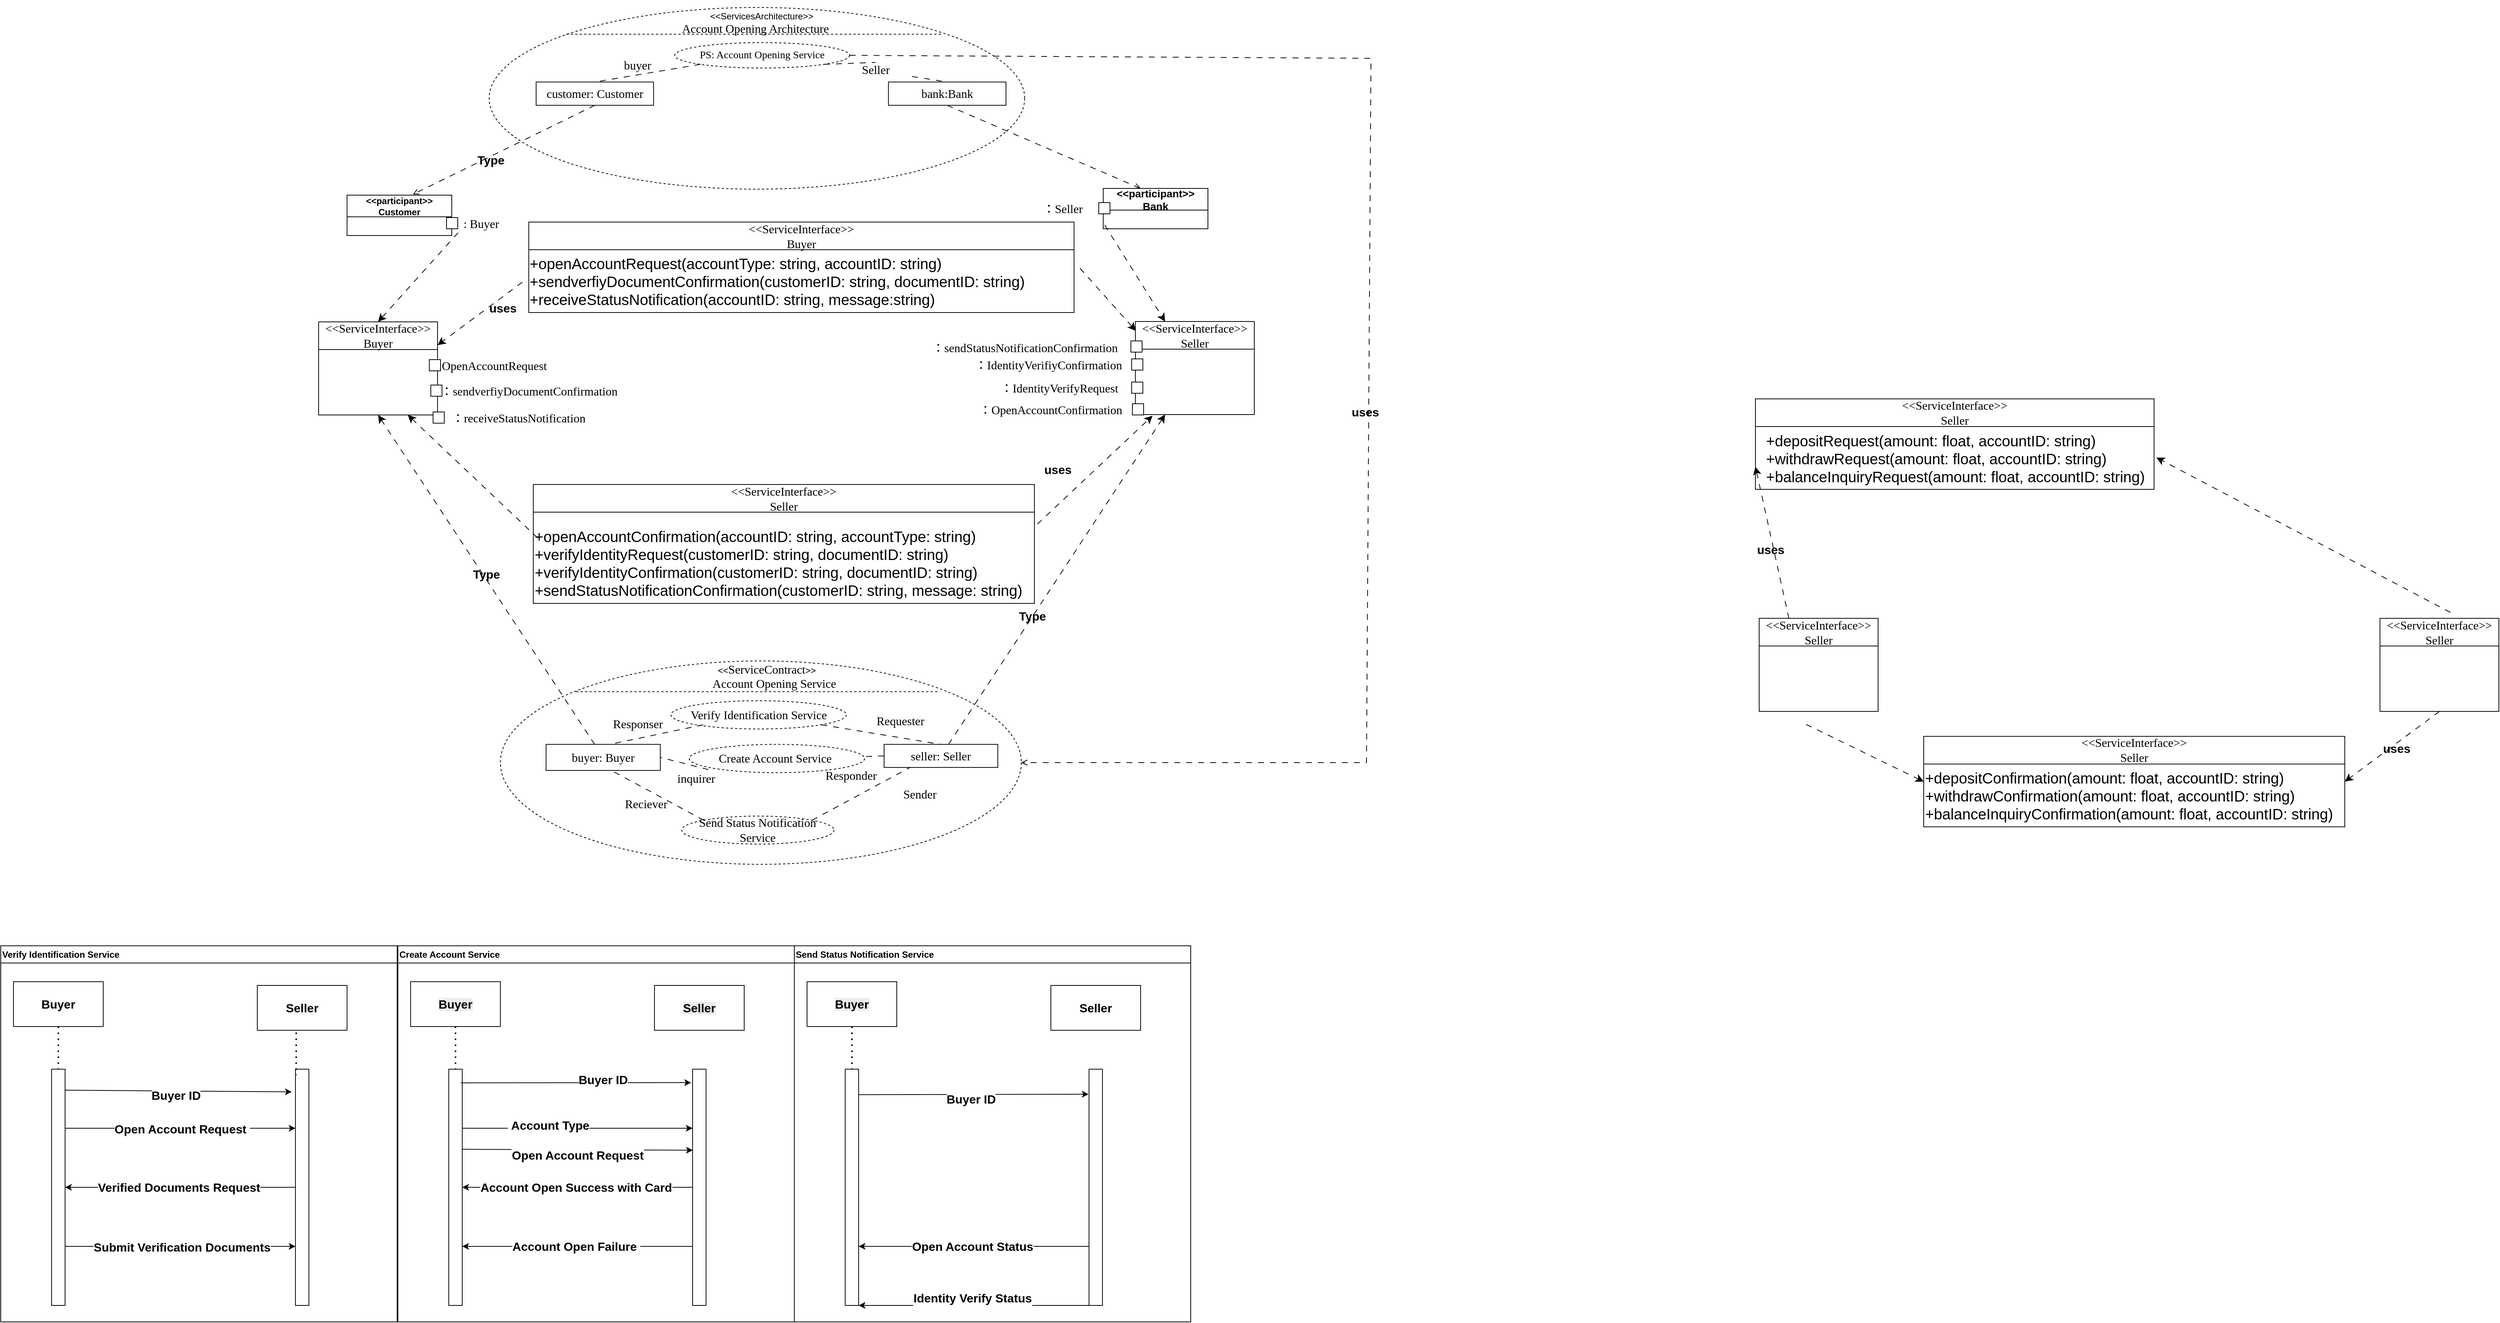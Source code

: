 <mxfile version="28.2.5">
  <diagram name="第 4 页" id="pghnohlzZhgRtm7MM8Ii">
    <mxGraphModel dx="4509" dy="2140" grid="0" gridSize="10" guides="1" tooltips="1" connect="1" arrows="1" fold="1" page="0" pageScale="1" pageWidth="827" pageHeight="1169" math="0" shadow="0">
      <root>
        <mxCell id="0" />
        <mxCell id="1" parent="0" />
        <mxCell id="XCKIM2eHYg3_MdzrnhBf-3" value="&amp;lt;&amp;lt;participant&amp;gt;&amp;gt;&lt;div&gt;Customer&lt;/div&gt;" style="swimlane;fontStyle=1;align=center;verticalAlign=middle;childLayout=stackLayout;horizontal=1;startSize=29;horizontalStack=0;resizeParent=1;resizeParentMax=0;resizeLast=0;collapsible=0;marginBottom=0;html=1;whiteSpace=wrap;labelBackgroundColor=none;" parent="1" vertex="1">
          <mxGeometry x="26" y="80" width="140" height="54" as="geometry" />
        </mxCell>
        <mxCell id="XCKIM2eHYg3_MdzrnhBf-4" value="&lt;div style=&quot;text-align: left;&quot;&gt;&lt;br&gt;&lt;/div&gt;" style="text;html=1;strokeColor=none;fillColor=none;align=center;verticalAlign=middle;spacingLeft=4;spacingRight=4;overflow=hidden;rotatable=0;points=[[0,0.5],[1,0.5]];portConstraint=eastwest;whiteSpace=wrap;fontFamily=Times New Roman;fontSize=14;labelBackgroundColor=none;" parent="XCKIM2eHYg3_MdzrnhBf-3" vertex="1">
          <mxGeometry y="29" width="140" height="25" as="geometry" />
        </mxCell>
        <mxCell id="XCKIM2eHYg3_MdzrnhBf-5" value="&amp;lt;&amp;lt;participant&amp;gt;&amp;gt;&lt;div&gt;Bank&lt;/div&gt;" style="swimlane;fontStyle=1;align=center;verticalAlign=middle;childLayout=stackLayout;horizontal=1;startSize=29;horizontalStack=0;resizeParent=1;resizeParentMax=0;resizeLast=0;collapsible=0;marginBottom=0;html=1;whiteSpace=wrap;fontSize=14;labelBackgroundColor=none;" parent="1" vertex="1">
          <mxGeometry x="1037" y="71" width="140" height="54" as="geometry" />
        </mxCell>
        <mxCell id="XCKIM2eHYg3_MdzrnhBf-7" value="" style="shape=ellipse;container=1;horizontal=1;horizontalStack=0;resizeParent=1;resizeParentMax=0;resizeLast=0;html=1;dashed=1;collapsible=0;labelBackgroundColor=none;" parent="1" vertex="1">
          <mxGeometry x="216" y="-171" width="716" height="243" as="geometry" />
        </mxCell>
        <mxCell id="XCKIM2eHYg3_MdzrnhBf-8" value="" style="line;strokeWidth=1;fillColor=none;rotatable=0;labelPosition=right;points=[];portConstraint=eastwest;dashed=1;resizeWidth=1;labelBackgroundColor=none;" parent="XCKIM2eHYg3_MdzrnhBf-7" vertex="1">
          <mxGeometry x="103" y="32" width="501" height="7.59" as="geometry" />
        </mxCell>
        <mxCell id="XCKIM2eHYg3_MdzrnhBf-9" value="PS: Account Opening Service" style="ellipse;whiteSpace=wrap;html=1;dashed=1;fontFamily=Times New Roman;fontSize=14;labelBackgroundColor=none;" parent="XCKIM2eHYg3_MdzrnhBf-7" vertex="1">
          <mxGeometry x="248.09" y="47" width="233.91" height="34" as="geometry" />
        </mxCell>
        <mxCell id="XCKIM2eHYg3_MdzrnhBf-10" value="&lt;div style=&quot;text-align: left;&quot;&gt;&lt;span style=&quot;color: light-dark(rgb(0, 0, 0), rgb(237, 237, 237)); caret-color: light-dark(rgb(0, 0, 0), rgb(237, 237, 237)); font-size: 16px; background-color: transparent;&quot;&gt;customer: &lt;font face=&quot;-webkit-standard&quot;&gt;Customer&lt;/font&gt;&lt;/span&gt;&lt;/div&gt;" style="html=1;whiteSpace=wrap;align=center;fontFamily=Times New Roman;fontSize=14;labelBackgroundColor=none;" parent="XCKIM2eHYg3_MdzrnhBf-7" vertex="1">
          <mxGeometry x="62.807" y="99.692" width="157.018" height="31.154" as="geometry" />
        </mxCell>
        <mxCell id="XCKIM2eHYg3_MdzrnhBf-11" value="" style="endArrow=none;dashed=1;html=1;rounded=0;exitX=0;exitY=1;exitDx=0;exitDy=0;entryX=0.5;entryY=0;entryDx=0;entryDy=0;dashPattern=8 8;labelBackgroundColor=none;fontColor=default;" parent="XCKIM2eHYg3_MdzrnhBf-7" source="XCKIM2eHYg3_MdzrnhBf-9" target="XCKIM2eHYg3_MdzrnhBf-10" edge="1">
          <mxGeometry width="50" height="50" relative="1" as="geometry">
            <mxPoint x="282.632" y="205.615" as="sourcePoint" />
            <mxPoint x="345.439" y="174.462" as="targetPoint" />
          </mxGeometry>
        </mxCell>
        <mxCell id="XCKIM2eHYg3_MdzrnhBf-12" value="&lt;div style=&quot;text-align: start;&quot;&gt;&lt;span style=&quot;font-size: 16px; background-color: transparent; color: light-dark(rgb(0, 0, 0), rgb(255, 255, 255));&quot;&gt;bank:&lt;font face=&quot;-webkit-standard&quot;&gt;Bank&lt;/font&gt;&lt;/span&gt;&lt;/div&gt;" style="html=1;whiteSpace=wrap;fontSize=14;fontFamily=Times New Roman;labelBackgroundColor=none;" parent="XCKIM2eHYg3_MdzrnhBf-7" vertex="1">
          <mxGeometry x="533.86" y="99.695" width="157.14" height="31.151" as="geometry" />
        </mxCell>
        <mxCell id="XCKIM2eHYg3_MdzrnhBf-13" value="" style="endArrow=none;dashed=1;html=1;rounded=0;exitX=1;exitY=1;exitDx=0;exitDy=0;entryX=0.5;entryY=0;entryDx=0;entryDy=0;dashPattern=8 8;labelBackgroundColor=none;fontColor=default;" parent="XCKIM2eHYg3_MdzrnhBf-7" source="XCKIM2eHYg3_MdzrnhBf-15" target="XCKIM2eHYg3_MdzrnhBf-12" edge="1">
          <mxGeometry width="50" height="50" relative="1" as="geometry">
            <mxPoint x="570.288" y="105.923" as="sourcePoint" />
            <mxPoint x="433.368" y="131.469" as="targetPoint" />
          </mxGeometry>
        </mxCell>
        <mxCell id="XCKIM2eHYg3_MdzrnhBf-14" value="&lt;span style=&quot;font-family: -webkit-standard; font-size: medium; text-align: start;&quot;&gt;buyer&lt;/span&gt;" style="text;html=1;align=center;verticalAlign=middle;whiteSpace=wrap;rounded=0;labelBackgroundColor=none;" parent="XCKIM2eHYg3_MdzrnhBf-7" vertex="1">
          <mxGeometry x="135.5" y="66.501" width="125" height="21.13" as="geometry" />
        </mxCell>
        <mxCell id="XCKIM2eHYg3_MdzrnhBf-16" value="&amp;nbsp;&amp;nbsp;&lt;div&gt;&lt;span style=&quot;white-space: pre;&quot;&gt;&#x9;&lt;/span&gt;&lt;span style=&quot;white-space: pre;&quot;&gt;&#x9;&lt;span style=&quot;white-space: pre;&quot;&gt;&#x9;&lt;/span&gt;&lt;/span&gt;&amp;lt;&amp;lt;ServicesArchitecture&amp;gt;&amp;gt;&lt;div&gt;&lt;b&gt;&lt;span style=&quot;white-space: pre;&quot;&gt;&#x9;&lt;span style=&quot;white-space: pre;&quot;&gt;&#x9;&lt;/span&gt;&lt;span style=&quot;white-space: pre;&quot;&gt;&#x9;&lt;/span&gt;&lt;/span&gt;&lt;/b&gt;&lt;span style=&quot;background-color: transparent; color: light-dark(rgb(0, 0, 0), rgb(255, 255, 255)); font-family: -webkit-standard; font-size: medium; text-align: start;&quot;&gt;Account Opening Architecture &lt;/span&gt;&lt;span style=&quot;background-color: transparent; color: light-dark(rgb(0, 0, 0), rgb(255, 255, 255)); white-space: pre;&quot;&gt;&#x9;&lt;/span&gt;&lt;/div&gt;&lt;/div&gt;" style="html=1;strokeColor=none;fillColor=none;align=center;verticalAlign=middle;spacingLeft=4;spacingRight=4;rotatable=0;points=[[0,0.5],[1,0.5]];resizeWidth=1;whiteSpace=wrap;labelBackgroundColor=none;" parent="XCKIM2eHYg3_MdzrnhBf-7" vertex="1">
          <mxGeometry x="153" y="3" width="343" height="22" as="geometry" />
        </mxCell>
        <mxCell id="XCKIM2eHYg3_MdzrnhBf-62" value="" style="endArrow=none;dashed=1;html=1;rounded=0;exitX=1;exitY=1;exitDx=0;exitDy=0;entryX=0.5;entryY=0;entryDx=0;entryDy=0;dashPattern=8 8;labelBackgroundColor=none;fontColor=default;" parent="XCKIM2eHYg3_MdzrnhBf-7" source="XCKIM2eHYg3_MdzrnhBf-9" target="XCKIM2eHYg3_MdzrnhBf-15" edge="1">
          <mxGeometry width="50" height="50" relative="1" as="geometry">
            <mxPoint x="668.5" y="262.5" as="sourcePoint" />
            <mxPoint x="832.5" y="286.5" as="targetPoint" />
          </mxGeometry>
        </mxCell>
        <mxCell id="XCKIM2eHYg3_MdzrnhBf-15" value="&lt;div style=&quot;text-align: start;&quot;&gt;&lt;span style=&quot;background-color: transparent; color: light-dark(rgb(0, 0, 0), rgb(255, 255, 255));&quot;&gt;&lt;font size=&quot;3&quot; face=&quot;-webkit-standard&quot;&gt;Seller&lt;/font&gt;&lt;/span&gt;&lt;/div&gt;" style="text;html=1;align=center;verticalAlign=middle;whiteSpace=wrap;rounded=0;labelBackgroundColor=none;" parent="XCKIM2eHYg3_MdzrnhBf-7" vertex="1">
          <mxGeometry x="467.5" y="73.497" width="98" height="18.83" as="geometry" />
        </mxCell>
        <mxCell id="XCKIM2eHYg3_MdzrnhBf-19" value="" style="html=1;verticalAlign=bottom;labelBackgroundColor=none;endArrow=open;endFill=0;dashed=1;rounded=0;exitX=0.5;exitY=1;exitDx=0;exitDy=0;entryX=0.629;entryY=-0.019;entryDx=0;entryDy=0;entryPerimeter=0;dashPattern=8 8;fontColor=default;" parent="1" source="XCKIM2eHYg3_MdzrnhBf-10" target="XCKIM2eHYg3_MdzrnhBf-3" edge="1">
          <mxGeometry width="160" relative="1" as="geometry">
            <mxPoint x="440.5" y="552.5" as="sourcePoint" />
            <mxPoint x="600.5" y="552.5" as="targetPoint" />
          </mxGeometry>
        </mxCell>
        <mxCell id="DNoLOdaSZhPKqdKW4D1C-85" value="&lt;b&gt;&lt;font style=&quot;font-size: 16px;&quot;&gt;Type&lt;/font&gt;&lt;/b&gt;" style="edgeLabel;html=1;align=center;verticalAlign=middle;resizable=0;points=[];labelBackgroundColor=none;" parent="XCKIM2eHYg3_MdzrnhBf-19" vertex="1" connectable="0">
          <mxGeometry x="0.155" y="4" relative="1" as="geometry">
            <mxPoint x="-1" as="offset" />
          </mxGeometry>
        </mxCell>
        <mxCell id="XCKIM2eHYg3_MdzrnhBf-20" value="" style="html=1;verticalAlign=bottom;labelBackgroundColor=none;endArrow=open;endFill=0;dashed=1;rounded=0;exitX=0.5;exitY=1;exitDx=0;exitDy=0;entryX=0.357;entryY=0;entryDx=0;entryDy=0;entryPerimeter=0;dashPattern=8 8;fontColor=default;" parent="1" source="XCKIM2eHYg3_MdzrnhBf-12" target="XCKIM2eHYg3_MdzrnhBf-5" edge="1">
          <mxGeometry width="160" relative="1" as="geometry">
            <mxPoint x="610.5" y="512.5" as="sourcePoint" />
            <mxPoint x="613.5" y="711.5" as="targetPoint" />
          </mxGeometry>
        </mxCell>
        <mxCell id="XCKIM2eHYg3_MdzrnhBf-21" value="" style="shape=ellipse;container=1;horizontal=1;horizontalStack=0;resizeParent=1;resizeParentMax=0;resizeLast=0;html=1;dashed=1;collapsible=0;labelBackgroundColor=none;" parent="1" vertex="1">
          <mxGeometry x="231" y="703" width="696.5" height="272" as="geometry" />
        </mxCell>
        <mxCell id="XCKIM2eHYg3_MdzrnhBf-22" value="&amp;nbsp;&amp;nbsp;&lt;div&gt;&lt;span style=&quot;white-space: pre;&quot;&gt;&#x9;      &lt;/span&gt;&amp;lt;&amp;lt;&lt;span style=&quot;font-family: -webkit-standard; font-size: medium; text-align: start;&quot;&gt;ServiceContract&lt;/span&gt;&amp;gt;&amp;gt;&lt;div&gt;&lt;b&gt;&lt;span style=&quot;white-space: pre;&quot;&gt;&#x9;&lt;span style=&quot;white-space: pre;&quot;&gt;&#x9;&lt;/span&gt;&lt;span style=&quot;white-space: pre;&quot;&gt;&#x9;&lt;/span&gt;&lt;/span&gt;&lt;/b&gt;&lt;span style=&quot;font-family: &amp;quot;Times New Roman&amp;quot;;&quot;&gt;&lt;font style=&quot;font-size: 16px;&quot;&gt;&amp;nbsp;Account Opening&amp;nbsp;&lt;/font&gt;&lt;/span&gt;&lt;span style=&quot;font-family: -webkit-standard; font-size: medium; text-align: start;&quot;&gt;Service&lt;/span&gt;&lt;span style=&quot;white-space: pre;&quot;&gt;&#x9;&lt;/span&gt;&lt;/div&gt;&lt;/div&gt;" style="html=1;strokeColor=none;fillColor=none;align=center;verticalAlign=middle;spacingLeft=4;spacingRight=4;rotatable=0;points=[[0,0.5],[1,0.5]];resizeWidth=1;whiteSpace=wrap;labelBackgroundColor=none;" parent="XCKIM2eHYg3_MdzrnhBf-21" vertex="1">
          <mxGeometry x="161.109" y="-2.137" width="343.829" height="30.032" as="geometry" />
        </mxCell>
        <mxCell id="XCKIM2eHYg3_MdzrnhBf-23" value="" style="line;strokeWidth=1;fillColor=none;rotatable=0;labelPosition=right;points=[];portConstraint=eastwest;dashed=1;resizeWidth=1;labelBackgroundColor=none;" parent="XCKIM2eHYg3_MdzrnhBf-21" vertex="1">
          <mxGeometry x="101.184" y="36.896" width="486.273" height="8.495" as="geometry" />
        </mxCell>
        <mxCell id="XCKIM2eHYg3_MdzrnhBf-24" value="&lt;span style=&quot;text-align: start;&quot;&gt;&lt;font size=&quot;3&quot; face=&quot;-webkit-standard&quot;&gt;Verify Identification Service&lt;/font&gt;&lt;/span&gt;" style="ellipse;whiteSpace=wrap;html=1;dashed=1;fontFamily=Times New Roman;fontSize=14;labelBackgroundColor=none;" parent="XCKIM2eHYg3_MdzrnhBf-21" vertex="1">
          <mxGeometry x="228" y="53.2" width="234.59" height="37.8" as="geometry" />
        </mxCell>
        <mxCell id="XCKIM2eHYg3_MdzrnhBf-25" value="&lt;div style=&quot;text-align: left;&quot;&gt;&lt;span style=&quot;color: light-dark(rgb(0, 0, 0), rgb(237, 237, 237)); font-size: 16px; caret-color: light-dark(rgb(0, 0, 0), rgb(237, 237, 237)); background-color: transparent;&quot;&gt;buyer: &lt;font face=&quot;-webkit-standard&quot;&gt;Buyer&lt;/font&gt;&lt;/span&gt;&lt;/div&gt;" style="html=1;whiteSpace=wrap;align=center;fontFamily=Times New Roman;fontSize=14;labelBackgroundColor=none;" parent="XCKIM2eHYg3_MdzrnhBf-21" vertex="1">
          <mxGeometry x="61.096" y="111.59" width="152.741" height="34.872" as="geometry" />
        </mxCell>
        <mxCell id="XCKIM2eHYg3_MdzrnhBf-26" value="" style="endArrow=none;dashed=1;html=1;rounded=0;exitX=0;exitY=1;exitDx=0;exitDy=0;entryX=0.5;entryY=0;entryDx=0;entryDy=0;dashPattern=8 8;labelBackgroundColor=none;fontColor=default;" parent="XCKIM2eHYg3_MdzrnhBf-21" edge="1">
          <mxGeometry width="50" height="50" relative="1" as="geometry">
            <mxPoint x="271.084" y="85.496" as="sourcePoint" />
            <mxPoint x="145.997" y="111.59" as="targetPoint" />
          </mxGeometry>
        </mxCell>
        <mxCell id="XCKIM2eHYg3_MdzrnhBf-27" value="&lt;span style=&quot;font-size: 16px;&quot;&gt;seller: Seller&lt;/span&gt;" style="html=1;whiteSpace=wrap;fontSize=14;fontFamily=Times New Roman;labelBackgroundColor=none;" parent="XCKIM2eHYg3_MdzrnhBf-21" vertex="1">
          <mxGeometry x="513" y="111.59" width="152.06" height="30.85" as="geometry" />
        </mxCell>
        <mxCell id="XCKIM2eHYg3_MdzrnhBf-28" value="" style="endArrow=none;dashed=1;html=1;rounded=0;exitX=1;exitY=1;exitDx=0;exitDy=0;entryX=0.5;entryY=0;entryDx=0;entryDy=0;dashPattern=8 8;labelBackgroundColor=none;fontColor=default;" parent="XCKIM2eHYg3_MdzrnhBf-21" source="XCKIM2eHYg3_MdzrnhBf-24" target="XCKIM2eHYg3_MdzrnhBf-27" edge="1">
          <mxGeometry width="50" height="50" relative="1" as="geometry">
            <mxPoint x="554.756" y="118.564" as="sourcePoint" />
            <mxPoint x="421.566" y="147.159" as="targetPoint" />
          </mxGeometry>
        </mxCell>
        <mxCell id="XCKIM2eHYg3_MdzrnhBf-29" value="&lt;font style=&quot;font-size: 16px;&quot;&gt;Send Status Notification Service&lt;/font&gt;" style="ellipse;whiteSpace=wrap;html=1;dashed=1;fontFamily=Times New Roman;fontSize=14;labelBackgroundColor=none;" parent="XCKIM2eHYg3_MdzrnhBf-21" vertex="1">
          <mxGeometry x="242.478" y="207.504" width="203.684" height="37.471" as="geometry" />
        </mxCell>
        <mxCell id="XCKIM2eHYg3_MdzrnhBf-30" value="" style="endArrow=none;dashed=1;html=1;rounded=0;exitX=0;exitY=0;exitDx=0;exitDy=0;entryX=0.585;entryY=1.032;entryDx=0;entryDy=0;dashPattern=8 8;entryPerimeter=0;labelBackgroundColor=none;fontColor=default;" parent="XCKIM2eHYg3_MdzrnhBf-21" source="XCKIM2eHYg3_MdzrnhBf-29" target="XCKIM2eHYg3_MdzrnhBf-25" edge="1">
          <mxGeometry width="50" height="50" relative="1" as="geometry">
            <mxPoint x="359.056" y="95.243" as="sourcePoint" />
            <mxPoint x="225.454" y="121.842" as="targetPoint" />
          </mxGeometry>
        </mxCell>
        <mxCell id="XCKIM2eHYg3_MdzrnhBf-32" value="&lt;div style=&quot;text-align: start;&quot;&gt;&lt;span style=&quot;background-color: transparent; color: light-dark(rgb(0, 0, 0), rgb(255, 255, 255));&quot;&gt;&lt;font size=&quot;3&quot; face=&quot;-webkit-standard&quot;&gt;Responser&lt;/font&gt;&lt;/span&gt;&lt;/div&gt;" style="text;html=1;align=center;verticalAlign=middle;whiteSpace=wrap;rounded=0;labelBackgroundColor=none;" parent="XCKIM2eHYg3_MdzrnhBf-21" vertex="1">
          <mxGeometry x="136" y="73.5" width="95.5" height="21.13" as="geometry" />
        </mxCell>
        <mxCell id="XCKIM2eHYg3_MdzrnhBf-34" value="&lt;div style=&quot;text-align: start;&quot;&gt;&lt;span style=&quot;background-color: transparent; color: light-dark(rgb(0, 0, 0), rgb(255, 255, 255));&quot;&gt;&lt;font size=&quot;3&quot; face=&quot;-webkit-standard&quot;&gt;Requester&lt;/font&gt;&lt;/span&gt;&lt;/div&gt;" style="text;html=1;align=center;verticalAlign=middle;whiteSpace=wrap;rounded=0;labelBackgroundColor=none;" parent="XCKIM2eHYg3_MdzrnhBf-21" vertex="1">
          <mxGeometry x="487" y="69.87" width="95.5" height="21.13" as="geometry" />
        </mxCell>
        <mxCell id="XCKIM2eHYg3_MdzrnhBf-35" value="&lt;div style=&quot;text-align: start;&quot;&gt;&lt;span style=&quot;background-color: transparent; color: light-dark(rgb(0, 0, 0), rgb(255, 255, 255));&quot;&gt;&lt;font size=&quot;3&quot; face=&quot;-webkit-standard&quot;&gt;Sender&lt;/font&gt;&lt;/span&gt;&lt;/div&gt;" style="text;html=1;align=center;verticalAlign=middle;whiteSpace=wrap;rounded=0;labelBackgroundColor=none;" parent="XCKIM2eHYg3_MdzrnhBf-21" vertex="1">
          <mxGeometry x="513" y="167.59" width="95.5" height="21.13" as="geometry" />
        </mxCell>
        <mxCell id="XCKIM2eHYg3_MdzrnhBf-76" value="&lt;font style=&quot;font-size: 16px;&quot;&gt;Create Account Service&lt;/font&gt;&lt;span style=&quot;font-family: -webkit-standard; font-size: medium; text-align: start;&quot;&gt;&amp;nbsp;&lt;/span&gt;" style="ellipse;whiteSpace=wrap;html=1;dashed=1;fontFamily=Times New Roman;fontSize=14;labelBackgroundColor=none;" parent="XCKIM2eHYg3_MdzrnhBf-21" vertex="1">
          <mxGeometry x="252.41" y="111.59" width="234.59" height="37.8" as="geometry" />
        </mxCell>
        <mxCell id="XCKIM2eHYg3_MdzrnhBf-78" value="" style="endArrow=none;dashed=1;html=1;rounded=0;exitX=0.109;exitY=0.891;exitDx=0;exitDy=0;entryX=1;entryY=0.5;entryDx=0;entryDy=0;dashPattern=8 8;exitPerimeter=0;labelBackgroundColor=none;fontColor=default;" parent="XCKIM2eHYg3_MdzrnhBf-21" source="XCKIM2eHYg3_MdzrnhBf-76" target="XCKIM2eHYg3_MdzrnhBf-25" edge="1">
          <mxGeometry width="50" height="50" relative="1" as="geometry">
            <mxPoint x="370" y="247.5" as="sourcePoint" />
            <mxPoint x="249" y="182.5" as="targetPoint" />
          </mxGeometry>
        </mxCell>
        <mxCell id="XCKIM2eHYg3_MdzrnhBf-79" value="" style="endArrow=none;dashed=1;html=1;rounded=0;entryX=1;entryY=0.5;entryDx=0;entryDy=0;dashPattern=8 8;exitX=0;exitY=0.5;exitDx=0;exitDy=0;labelBackgroundColor=none;fontColor=default;" parent="XCKIM2eHYg3_MdzrnhBf-21" source="XCKIM2eHYg3_MdzrnhBf-27" edge="1">
          <mxGeometry width="50" height="50" relative="1" as="geometry">
            <mxPoint x="521" y="146.5" as="sourcePoint" />
            <mxPoint x="484" y="128" as="targetPoint" />
          </mxGeometry>
        </mxCell>
        <mxCell id="DNoLOdaSZhPKqdKW4D1C-2" value="&lt;span style=&quot;font-family: -webkit-standard; font-size: medium; text-align: start;&quot;&gt;inquirer&lt;/span&gt;" style="text;html=1;align=center;verticalAlign=middle;whiteSpace=wrap;rounded=0;labelBackgroundColor=none;" parent="XCKIM2eHYg3_MdzrnhBf-21" vertex="1">
          <mxGeometry x="213.84" y="146.46" width="95.5" height="21.13" as="geometry" />
        </mxCell>
        <mxCell id="DNoLOdaSZhPKqdKW4D1C-4" value="" style="endArrow=none;dashed=1;html=1;rounded=0;exitX=1;exitY=0;exitDx=0;exitDy=0;entryX=0.231;entryY=0.993;entryDx=0;entryDy=0;dashPattern=8 8;entryPerimeter=0;labelBackgroundColor=none;fontColor=default;" parent="XCKIM2eHYg3_MdzrnhBf-21" source="XCKIM2eHYg3_MdzrnhBf-29" target="XCKIM2eHYg3_MdzrnhBf-27" edge="1">
          <mxGeometry width="50" height="50" relative="1" as="geometry">
            <mxPoint x="643" y="951.5" as="sourcePoint" />
            <mxPoint x="500.875" y="211.63" as="targetPoint" />
          </mxGeometry>
        </mxCell>
        <mxCell id="DNoLOdaSZhPKqdKW4D1C-6" value="&lt;span style=&quot;font-family: -webkit-standard; font-size: medium; text-align: start;&quot;&gt;Responder&lt;/span&gt;" style="text;html=1;align=center;verticalAlign=middle;whiteSpace=wrap;rounded=0;labelBackgroundColor=none;" parent="XCKIM2eHYg3_MdzrnhBf-21" vertex="1">
          <mxGeometry x="421" y="142.44" width="95.5" height="21.13" as="geometry" />
        </mxCell>
        <mxCell id="DNoLOdaSZhPKqdKW4D1C-7" value="&lt;span style=&quot;font-family: -webkit-standard; font-size: medium; text-align: start;&quot;&gt;Reciever&lt;/span&gt;" style="text;html=1;align=center;verticalAlign=middle;whiteSpace=wrap;rounded=0;labelBackgroundColor=none;" parent="XCKIM2eHYg3_MdzrnhBf-21" vertex="1">
          <mxGeometry x="146.98" y="180" width="95.5" height="21.13" as="geometry" />
        </mxCell>
        <mxCell id="XCKIM2eHYg3_MdzrnhBf-44" value="" style="edgeStyle=none;curved=1;rounded=0;orthogonalLoop=1;jettySize=auto;html=1;fontSize=12;startSize=8;endSize=8;dashed=1;dashPattern=8 8;exitX=0.25;exitY=1;exitDx=0;exitDy=0;entryX=0.5;entryY=0;entryDx=0;entryDy=0;labelBackgroundColor=none;fontColor=default;" parent="1" source="DNoLOdaSZhPKqdKW4D1C-34" target="DNoLOdaSZhPKqdKW4D1C-63" edge="1">
          <mxGeometry relative="1" as="geometry">
            <mxPoint x="411" y="516" as="sourcePoint" />
            <mxPoint x="100.861" y="240.5" as="targetPoint" />
          </mxGeometry>
        </mxCell>
        <mxCell id="XCKIM2eHYg3_MdzrnhBf-50" value="&#xa;&lt;b style=&quot;forced-color-adjust: none; color: rgb(0, 0, 0); font-family: Helvetica; font-size: 11px; font-style: normal; font-variant-ligatures: normal; font-variant-caps: normal; letter-spacing: normal; orphans: 2; text-align: center; text-indent: 0px; text-transform: none; widows: 2; word-spacing: 0px; -webkit-text-stroke-width: 0px; white-space: nowrap; text-decoration-thickness: initial; text-decoration-style: initial; text-decoration-color: initial;&quot;&gt;&lt;font style=&quot;forced-color-adjust: none; font-size: 16px;&quot;&gt;Type&lt;/font&gt;&lt;/b&gt;&#xa;&#xa;" style="edgeStyle=none;curved=1;rounded=0;orthogonalLoop=1;jettySize=auto;html=1;fontSize=12;startSize=8;endSize=8;entryX=0.5;entryY=1;entryDx=0;entryDy=0;dashed=1;dashPattern=8 8;labelBackgroundColor=none;fontColor=default;" parent="1" source="XCKIM2eHYg3_MdzrnhBf-25" target="DNoLOdaSZhPKqdKW4D1C-63" edge="1">
          <mxGeometry relative="1" as="geometry">
            <mxPoint x="63.5" y="352.5" as="targetPoint" />
          </mxGeometry>
        </mxCell>
        <mxCell id="XCKIM2eHYg3_MdzrnhBf-51" value="" style="edgeStyle=none;curved=1;rounded=0;orthogonalLoop=1;jettySize=auto;html=1;fontSize=12;startSize=8;endSize=8;dashed=1;dashPattern=8 8;entryX=0.25;entryY=1;entryDx=0;entryDy=0;labelBackgroundColor=none;fontColor=default;" parent="1" source="XCKIM2eHYg3_MdzrnhBf-27" target="XCKIM2eHYg3_MdzrnhBf-52" edge="1">
          <mxGeometry relative="1" as="geometry">
            <mxPoint x="831.5" y="684.5" as="targetPoint" />
          </mxGeometry>
        </mxCell>
        <mxCell id="DNoLOdaSZhPKqdKW4D1C-86" value="&lt;b&gt;&lt;font style=&quot;font-size: 16px;&quot;&gt;Type&lt;/font&gt;&lt;/b&gt;" style="edgeLabel;html=1;align=center;verticalAlign=middle;resizable=0;points=[];labelBackgroundColor=none;" parent="XCKIM2eHYg3_MdzrnhBf-51" vertex="1" connectable="0">
          <mxGeometry x="-0.687" y="-2" relative="1" as="geometry">
            <mxPoint x="65" y="-104" as="offset" />
          </mxGeometry>
        </mxCell>
        <mxCell id="XCKIM2eHYg3_MdzrnhBf-52" value="&lt;span style=&quot;font-family: -webkit-standard; font-size: medium; font-weight: 400; text-align: start;&quot;&gt;&amp;lt;&amp;lt;ServiceInterface&amp;gt;&amp;gt;&lt;/span&gt;&lt;div&gt;&lt;span style=&quot;font-family: -webkit-standard; font-size: medium; font-weight: 400; text-align: start;&quot;&gt;Seller&lt;/span&gt;&lt;/div&gt;" style="swimlane;fontStyle=1;align=center;verticalAlign=middle;childLayout=stackLayout;horizontal=1;startSize=37;horizontalStack=0;resizeParent=1;resizeParentMax=0;resizeLast=0;collapsible=0;marginBottom=0;html=1;whiteSpace=wrap;container=0;labelBackgroundColor=none;" parent="1" vertex="1">
          <mxGeometry x="1080" y="249" width="159" height="124.5" as="geometry" />
        </mxCell>
        <mxCell id="DNoLOdaSZhPKqdKW4D1C-13" value="&lt;span style=&quot;font-family: -webkit-standard; font-size: medium; font-weight: 400; text-align: start;&quot;&gt;&amp;lt;&amp;lt;ServiceInterface&amp;gt;&amp;gt;&lt;/span&gt;&lt;div&gt;&lt;span style=&quot;font-family: -webkit-standard; font-size: medium; font-weight: 400; text-align: start;&quot;&gt;Seller&lt;/span&gt;&lt;/div&gt;" style="swimlane;fontStyle=1;align=center;verticalAlign=middle;childLayout=stackLayout;horizontal=1;startSize=37;horizontalStack=0;resizeParent=1;resizeParentMax=0;resizeLast=0;collapsible=0;marginBottom=0;html=1;whiteSpace=wrap;container=0;labelBackgroundColor=none;" parent="1" vertex="1">
          <mxGeometry x="1914" y="646" width="159" height="124.5" as="geometry" />
        </mxCell>
        <mxCell id="DNoLOdaSZhPKqdKW4D1C-16" value="&lt;span style=&quot;font-family: -webkit-standard; font-size: medium; font-weight: 400; text-align: start;&quot;&gt;&amp;lt;&amp;lt;ServiceInterface&amp;gt;&amp;gt;&lt;/span&gt;&lt;div&gt;&lt;span style=&quot;font-family: -webkit-standard; font-size: medium; font-weight: 400; text-align: start;&quot;&gt;Seller&lt;/span&gt;&lt;/div&gt;" style="swimlane;fontStyle=1;align=center;verticalAlign=middle;childLayout=stackLayout;horizontal=1;startSize=37;horizontalStack=0;resizeParent=1;resizeParentMax=0;resizeLast=0;collapsible=0;marginBottom=0;html=1;whiteSpace=wrap;container=0;labelBackgroundColor=none;" parent="1" vertex="1">
          <mxGeometry x="2744" y="646" width="159" height="124.5" as="geometry" />
        </mxCell>
        <mxCell id="DNoLOdaSZhPKqdKW4D1C-17" value="&lt;span style=&quot;font-family: -webkit-standard; font-size: medium; font-weight: 400; text-align: start;&quot;&gt;&amp;lt;&amp;lt;ServiceInterface&amp;gt;&amp;gt;&lt;/span&gt;&lt;div&gt;&lt;span style=&quot;font-family: -webkit-standard; font-size: medium; font-weight: 400; text-align: start;&quot;&gt;Seller&lt;/span&gt;&lt;/div&gt;" style="swimlane;fontStyle=1;align=center;verticalAlign=middle;childLayout=stackLayout;horizontal=1;startSize=37;horizontalStack=0;resizeParent=1;resizeParentMax=0;resizeLast=0;collapsible=0;marginBottom=0;html=1;whiteSpace=wrap;container=0;labelBackgroundColor=none;" parent="1" vertex="1">
          <mxGeometry x="1909" y="352.5" width="533" height="121" as="geometry" />
        </mxCell>
        <mxCell id="DNoLOdaSZhPKqdKW4D1C-27" value="&lt;div style=&quot;text-align: left;&quot;&gt;&lt;font style=&quot;font-size: 20px;&quot;&gt;+depositRequest(amount: float, accountID: string)&amp;nbsp; &amp;nbsp; &amp;nbsp;&amp;nbsp;&lt;/font&gt;&lt;/div&gt;&lt;div style=&quot;text-align: left;&quot;&gt;&lt;font style=&quot;font-size: 20px;&quot;&gt;+withdrawRequest(amount: float, accountID: string)&amp;nbsp; &amp;nbsp; &amp;nbsp;&lt;/font&gt;&lt;/div&gt;&lt;div style=&quot;text-align: left;&quot;&gt;&lt;span style=&quot;font-size: 20px; background-color: transparent; color: light-dark(rgb(0, 0, 0), rgb(255, 255, 255));&quot;&gt;+balanceInquiryRequest&lt;/span&gt;&lt;span style=&quot;background-color: transparent; text-align: center; font-size: 20px;&quot;&gt;(amount: float, accountID: string)&lt;/span&gt;&lt;/div&gt;" style="text;html=1;align=center;verticalAlign=middle;resizable=0;points=[];autosize=1;strokeColor=none;fillColor=none;labelBackgroundColor=none;" parent="DNoLOdaSZhPKqdKW4D1C-17" vertex="1">
          <mxGeometry y="37" width="533" height="84" as="geometry" />
        </mxCell>
        <mxCell id="DNoLOdaSZhPKqdKW4D1C-18" value="&lt;span style=&quot;font-family: -webkit-standard; font-size: medium; font-weight: 400; text-align: start;&quot;&gt;&amp;lt;&amp;lt;ServiceInterface&amp;gt;&amp;gt;&lt;/span&gt;&lt;div&gt;&lt;span style=&quot;font-family: -webkit-standard; font-size: medium; font-weight: 400; text-align: start;&quot;&gt;Seller&lt;/span&gt;&lt;/div&gt;" style="swimlane;fontStyle=1;align=center;verticalAlign=middle;childLayout=stackLayout;horizontal=1;startSize=37;horizontalStack=0;resizeParent=1;resizeParentMax=0;resizeLast=0;collapsible=0;marginBottom=0;html=1;whiteSpace=wrap;container=0;labelBackgroundColor=none;" parent="1" vertex="1">
          <mxGeometry x="2134" y="803.87" width="563" height="121" as="geometry" />
        </mxCell>
        <mxCell id="DNoLOdaSZhPKqdKW4D1C-28" value="&lt;div&gt;&lt;font style=&quot;font-size: 20px;&quot;&gt;+depositConfirmation(amount: float, accountID: string)&lt;/font&gt;&lt;/div&gt;&lt;div&gt;&lt;font style=&quot;font-size: 20px;&quot;&gt;+withdrawConfirmation(amount: float, accountID: string)&lt;/font&gt;&lt;/div&gt;&lt;div&gt;&lt;font style=&quot;font-size: 20px;&quot;&gt;+balanceInquiryConfirmation(amount: float, accountID: string)&lt;/font&gt;&lt;/div&gt;" style="text;html=1;align=left;verticalAlign=middle;resizable=0;points=[];autosize=1;strokeColor=none;fillColor=none;labelBackgroundColor=none;" parent="DNoLOdaSZhPKqdKW4D1C-18" vertex="1">
          <mxGeometry y="37" width="563" height="84" as="geometry" />
        </mxCell>
        <mxCell id="DNoLOdaSZhPKqdKW4D1C-20" value="" style="edgeStyle=none;curved=1;rounded=0;orthogonalLoop=1;jettySize=auto;html=1;fontSize=12;startSize=8;endSize=8;entryX=0;entryY=0.75;entryDx=0;entryDy=0;dashed=1;dashPattern=8 8;exitX=0.25;exitY=0;exitDx=0;exitDy=0;labelBackgroundColor=none;fontColor=default;" parent="1" source="DNoLOdaSZhPKqdKW4D1C-13" target="DNoLOdaSZhPKqdKW4D1C-17" edge="1">
          <mxGeometry relative="1" as="geometry">
            <mxPoint x="2005" y="542" as="targetPoint" />
            <mxPoint x="2000" y="704" as="sourcePoint" />
          </mxGeometry>
        </mxCell>
        <mxCell id="DNoLOdaSZhPKqdKW4D1C-24" value="&lt;b&gt;&lt;font style=&quot;font-size: 16px;&quot;&gt;uses&lt;/font&gt;&lt;/b&gt;" style="edgeLabel;html=1;align=center;verticalAlign=middle;resizable=0;points=[];labelBackgroundColor=none;" parent="DNoLOdaSZhPKqdKW4D1C-20" vertex="1" connectable="0">
          <mxGeometry x="-0.08" y="5" relative="1" as="geometry">
            <mxPoint as="offset" />
          </mxGeometry>
        </mxCell>
        <mxCell id="DNoLOdaSZhPKqdKW4D1C-21" value="" style="edgeStyle=none;curved=1;rounded=0;orthogonalLoop=1;jettySize=auto;html=1;fontSize=12;startSize=8;endSize=8;entryX=0;entryY=0.5;entryDx=0;entryDy=0;dashed=1;dashPattern=8 8;labelBackgroundColor=none;fontColor=default;" parent="1" target="DNoLOdaSZhPKqdKW4D1C-18" edge="1">
          <mxGeometry relative="1" as="geometry">
            <mxPoint x="2241" y="830" as="targetPoint" />
            <mxPoint x="1977" y="788" as="sourcePoint" />
          </mxGeometry>
        </mxCell>
        <mxCell id="DNoLOdaSZhPKqdKW4D1C-22" value="" style="edgeStyle=none;curved=1;rounded=0;orthogonalLoop=1;jettySize=auto;html=1;fontSize=12;startSize=8;endSize=8;dashed=1;dashPattern=8 8;entryX=1.006;entryY=0.494;entryDx=0;entryDy=0;entryPerimeter=0;labelBackgroundColor=none;fontColor=default;" parent="1" target="DNoLOdaSZhPKqdKW4D1C-27" edge="1">
          <mxGeometry relative="1" as="geometry">
            <mxPoint x="2622" y="586" as="targetPoint" />
            <mxPoint x="2838" y="638" as="sourcePoint" />
          </mxGeometry>
        </mxCell>
        <mxCell id="DNoLOdaSZhPKqdKW4D1C-23" value="" style="edgeStyle=none;curved=1;rounded=0;orthogonalLoop=1;jettySize=auto;html=1;fontSize=12;startSize=8;endSize=8;dashed=1;dashPattern=8 8;entryX=1;entryY=0.5;entryDx=0;entryDy=0;exitX=0.5;exitY=1;exitDx=0;exitDy=0;labelBackgroundColor=none;fontColor=default;" parent="1" source="DNoLOdaSZhPKqdKW4D1C-16" target="DNoLOdaSZhPKqdKW4D1C-18" edge="1">
          <mxGeometry relative="1" as="geometry">
            <mxPoint x="2832" y="892" as="targetPoint" />
            <mxPoint x="3048" y="944" as="sourcePoint" />
          </mxGeometry>
        </mxCell>
        <mxCell id="DNoLOdaSZhPKqdKW4D1C-26" value="&lt;b&gt;&lt;font style=&quot;font-size: 16px;&quot;&gt;uses&lt;/font&gt;&lt;/b&gt;" style="edgeLabel;html=1;align=center;verticalAlign=middle;resizable=0;points=[];labelBackgroundColor=none;" parent="DNoLOdaSZhPKqdKW4D1C-23" vertex="1" connectable="0">
          <mxGeometry x="-0.04" y="5" relative="1" as="geometry">
            <mxPoint as="offset" />
          </mxGeometry>
        </mxCell>
        <mxCell id="DNoLOdaSZhPKqdKW4D1C-33" value="&lt;span style=&quot;font-family: -webkit-standard; font-size: medium; text-align: start;&quot;&gt;：Seller&lt;/span&gt;" style="text;html=1;align=center;verticalAlign=middle;whiteSpace=wrap;rounded=0;labelBackgroundColor=none;" parent="1" vertex="1">
          <mxGeometry x="901" y="83" width="164" height="30" as="geometry" />
        </mxCell>
        <mxCell id="DNoLOdaSZhPKqdKW4D1C-34" value="&lt;span style=&quot;font-family: -webkit-standard; font-size: medium; text-align: start;&quot;&gt;: Buyer&lt;/span&gt;" style="text;html=1;align=center;verticalAlign=middle;whiteSpace=wrap;rounded=0;labelBackgroundColor=none;" parent="1" vertex="1">
          <mxGeometry x="143" y="104.5" width="125" height="26" as="geometry" />
        </mxCell>
        <mxCell id="DNoLOdaSZhPKqdKW4D1C-44" value="" style="whiteSpace=wrap;html=1;aspect=fixed;container=0;labelBackgroundColor=none;" parent="1" vertex="1">
          <mxGeometry x="1075" y="299" width="15" height="15" as="geometry" />
        </mxCell>
        <mxCell id="DNoLOdaSZhPKqdKW4D1C-45" value="" style="whiteSpace=wrap;html=1;aspect=fixed;container=0;labelBackgroundColor=none;" parent="1" vertex="1">
          <mxGeometry x="1075" y="330" width="15" height="15" as="geometry" />
        </mxCell>
        <mxCell id="DNoLOdaSZhPKqdKW4D1C-46" value="" style="whiteSpace=wrap;html=1;aspect=fixed;container=0;labelBackgroundColor=none;" parent="1" vertex="1">
          <mxGeometry x="1076" y="359" width="15" height="15" as="geometry" />
        </mxCell>
        <mxCell id="DNoLOdaSZhPKqdKW4D1C-51" value="&lt;span style=&quot;font-family: -webkit-standard; font-size: medium; text-align: start;&quot;&gt;：OpenAccountRequest&lt;/span&gt;" style="text;html=1;align=center;verticalAlign=middle;whiteSpace=wrap;rounded=0;labelBackgroundColor=none;" parent="1" vertex="1">
          <mxGeometry x="133" y="292.5" width="164" height="30" as="geometry" />
        </mxCell>
        <mxCell id="DNoLOdaSZhPKqdKW4D1C-54" value="&lt;span style=&quot;font-family: -webkit-standard; font-size: medium; text-align: start;&quot;&gt;：&lt;/span&gt;&lt;font size=&quot;3&quot; face=&quot;-webkit-standard&quot;&gt;sendverfiyDocumentConfirmation&lt;/font&gt;" style="text;html=1;align=center;verticalAlign=middle;whiteSpace=wrap;rounded=0;labelBackgroundColor=none;" parent="1" vertex="1">
          <mxGeometry x="143" y="326.5" width="253" height="30" as="geometry" />
        </mxCell>
        <mxCell id="DNoLOdaSZhPKqdKW4D1C-55" value="&lt;font style=&quot;font-size: 16px;&quot;&gt;&lt;span style=&quot;font-family: -webkit-standard; text-align: start;&quot;&gt;：IdentityVerifiyConfirmation&lt;/span&gt;&lt;/font&gt;" style="text;html=1;align=center;verticalAlign=middle;whiteSpace=wrap;rounded=0;labelBackgroundColor=none;" parent="1" vertex="1">
          <mxGeometry x="848" y="291.5" width="232" height="30" as="geometry" />
        </mxCell>
        <mxCell id="DNoLOdaSZhPKqdKW4D1C-56" value="&lt;font style=&quot;font-size: 16px;&quot;&gt;&lt;span style=&quot;font-family: -webkit-standard; text-align: start;&quot;&gt;：IdentityVerifyRequest&lt;/span&gt;&lt;/font&gt;" style="text;html=1;align=center;verticalAlign=middle;whiteSpace=wrap;rounded=0;labelBackgroundColor=none;" parent="1" vertex="1">
          <mxGeometry x="885" y="322.5" width="187" height="30" as="geometry" />
        </mxCell>
        <mxCell id="DNoLOdaSZhPKqdKW4D1C-57" value="&lt;font style=&quot;font-size: 16px;&quot;&gt;&lt;span style=&quot;font-family: -webkit-standard; text-align: start;&quot;&gt;：OpenAccount&lt;/span&gt;&lt;span style=&quot;font-family: -webkit-standard; text-align: start;&quot;&gt;Confirmation&lt;/span&gt;&lt;/font&gt;" style="text;html=1;align=center;verticalAlign=middle;whiteSpace=wrap;rounded=0;labelBackgroundColor=none;" parent="1" vertex="1">
          <mxGeometry x="862" y="351.5" width="210" height="30" as="geometry" />
        </mxCell>
        <mxCell id="DNoLOdaSZhPKqdKW4D1C-58" value="" style="whiteSpace=wrap;html=1;aspect=fixed;labelBackgroundColor=none;" parent="1" vertex="1">
          <mxGeometry x="159" y="110" width="15" height="15" as="geometry" />
        </mxCell>
        <mxCell id="DNoLOdaSZhPKqdKW4D1C-60" value="" style="whiteSpace=wrap;html=1;aspect=fixed;labelBackgroundColor=none;" parent="1" vertex="1">
          <mxGeometry x="1031" y="90" width="15" height="15" as="geometry" />
        </mxCell>
        <mxCell id="DNoLOdaSZhPKqdKW4D1C-62" value="" style="edgeStyle=none;curved=1;rounded=0;orthogonalLoop=1;jettySize=auto;html=1;fontSize=12;startSize=8;endSize=8;dashed=1;dashPattern=8 8;exitX=0.25;exitY=1;exitDx=0;exitDy=0;entryX=0.25;entryY=0;entryDx=0;entryDy=0;labelBackgroundColor=none;fontColor=default;" parent="1" target="XCKIM2eHYg3_MdzrnhBf-52" edge="1">
          <mxGeometry relative="1" as="geometry">
            <mxPoint x="1039" y="120" as="sourcePoint" />
            <mxPoint x="1018" y="289" as="targetPoint" />
          </mxGeometry>
        </mxCell>
        <mxCell id="DNoLOdaSZhPKqdKW4D1C-63" value="&lt;span style=&quot;font-family: -webkit-standard; font-size: medium; font-weight: 400; text-align: start;&quot;&gt;&amp;lt;&amp;lt;ServiceInterface&amp;gt;&amp;gt;&lt;/span&gt;&lt;div&gt;&lt;span style=&quot;font-family: -webkit-standard; font-size: medium; font-weight: 400; text-align: start;&quot;&gt;Buyer&lt;/span&gt;&lt;/div&gt;" style="swimlane;fontStyle=1;align=center;verticalAlign=middle;childLayout=stackLayout;horizontal=1;startSize=37;horizontalStack=0;resizeParent=1;resizeParentMax=0;resizeLast=0;collapsible=0;marginBottom=0;html=1;whiteSpace=wrap;container=0;labelBackgroundColor=none;" parent="1" vertex="1">
          <mxGeometry x="-12" y="249.5" width="159" height="124.5" as="geometry" />
        </mxCell>
        <mxCell id="DNoLOdaSZhPKqdKW4D1C-66" value="" style="whiteSpace=wrap;html=1;aspect=fixed;container=0;labelBackgroundColor=none;" parent="1" vertex="1">
          <mxGeometry x="138" y="334" width="15" height="15" as="geometry" />
        </mxCell>
        <mxCell id="DNoLOdaSZhPKqdKW4D1C-70" value="" style="whiteSpace=wrap;html=1;aspect=fixed;container=0;labelBackgroundColor=none;" parent="1" vertex="1">
          <mxGeometry x="136" y="300" width="15" height="15" as="geometry" />
        </mxCell>
        <mxCell id="DNoLOdaSZhPKqdKW4D1C-72" value="&lt;span style=&quot;font-family: -webkit-standard; font-size: medium; font-weight: 400; text-align: start;&quot;&gt;&amp;lt;&amp;lt;ServiceInterface&amp;gt;&amp;gt;&lt;/span&gt;&lt;div&gt;&lt;span style=&quot;font-family: -webkit-standard; font-size: medium; font-weight: 400; text-align: start;&quot;&gt;Buyer&lt;/span&gt;&lt;/div&gt;" style="swimlane;fontStyle=1;align=center;verticalAlign=middle;childLayout=stackLayout;horizontal=1;startSize=37;horizontalStack=0;resizeParent=1;resizeParentMax=0;resizeLast=0;collapsible=0;marginBottom=0;html=1;whiteSpace=wrap;container=0;labelBackgroundColor=none;" parent="1" vertex="1">
          <mxGeometry x="269" y="116" width="729" height="121" as="geometry" />
        </mxCell>
        <mxCell id="DNoLOdaSZhPKqdKW4D1C-73" value="&lt;div style=&quot;text-align: left;&quot;&gt;&lt;font style=&quot;font-size: 20px;&quot;&gt;+openAccountRequest(&lt;/font&gt;&lt;span style=&quot;font-size: 20px; background-color: transparent; color: light-dark(rgb(0, 0, 0), rgb(255, 255, 255));&quot;&gt;accountType: string,&amp;nbsp;&lt;/span&gt;&lt;span style=&quot;font-size: 20px; background-color: transparent; color: light-dark(rgb(0, 0, 0), rgb(255, 255, 255));&quot;&gt;accountID: string)&lt;/span&gt;&lt;/div&gt;&lt;div style=&quot;text-align: left;&quot;&gt;&lt;font style=&quot;background-color: transparent; color: light-dark(rgb(0, 0, 0), rgb(255, 255, 255)); font-size: 20px;&quot;&gt;+sendverfiyDocumentConfirmation(customerID&lt;/font&gt;&lt;span style=&quot;background-color: transparent; color: light-dark(rgb(0, 0, 0), rgb(255, 255, 255)); font-size: 20px;&quot;&gt;: string, document&lt;/span&gt;&lt;span style=&quot;background-color: transparent; color: light-dark(rgb(0, 0, 0), rgb(255, 255, 255)); font-size: 20px;&quot;&gt;ID: string)&lt;/span&gt;&lt;font style=&quot;background-color: transparent; color: light-dark(rgb(0, 0, 0), rgb(255, 255, 255)); font-size: 20px;&quot;&gt;&amp;nbsp;&amp;nbsp;&lt;/font&gt;&lt;font style=&quot;background-color: transparent; color: light-dark(rgb(0, 0, 0), rgb(255, 255, 255)); font-size: 20px;&quot;&gt;&amp;nbsp; &amp;nbsp; &amp;nbsp;&lt;/font&gt;&lt;span style=&quot;background-color: transparent; color: light-dark(rgb(0, 0, 0), rgb(255, 255, 255)); font-size: 20px;&quot;&gt;&amp;nbsp; &amp;nbsp; &amp;nbsp;&lt;/span&gt;&lt;/div&gt;&lt;div style=&quot;text-align: left;&quot;&gt;&lt;span style=&quot;font-size: 20px;&quot;&gt;+receiveStatusNotification(accountID: string, message:string)&lt;/span&gt;&lt;span style=&quot;background-color: transparent; text-align: center; font-size: 20px;&quot;&gt;&lt;/span&gt;&lt;/div&gt;" style="text;html=1;align=center;verticalAlign=middle;resizable=0;points=[];autosize=1;strokeColor=none;fillColor=none;labelBackgroundColor=none;" parent="DNoLOdaSZhPKqdKW4D1C-72" vertex="1">
          <mxGeometry y="37" width="729" height="84" as="geometry" />
        </mxCell>
        <mxCell id="DNoLOdaSZhPKqdKW4D1C-74" value="&lt;span style=&quot;font-family: -webkit-standard; font-size: medium; font-weight: 400; text-align: start;&quot;&gt;&amp;lt;&amp;lt;ServiceInterface&amp;gt;&amp;gt;&lt;/span&gt;&lt;div&gt;&lt;span style=&quot;font-family: -webkit-standard; font-size: medium; font-weight: 400; text-align: start;&quot;&gt;Seller&lt;/span&gt;&lt;/div&gt;" style="swimlane;fontStyle=1;align=center;verticalAlign=middle;childLayout=stackLayout;horizontal=1;startSize=37;horizontalStack=0;resizeParent=1;resizeParentMax=0;resizeLast=0;collapsible=0;marginBottom=0;html=1;whiteSpace=wrap;container=0;labelBackgroundColor=none;" parent="1" vertex="1">
          <mxGeometry x="275" y="467" width="670" height="159" as="geometry" />
        </mxCell>
        <mxCell id="DNoLOdaSZhPKqdKW4D1C-75" value="&lt;div&gt;&lt;br&gt;&lt;/div&gt;&lt;div&gt;&lt;font style=&quot;font-size: 20px;&quot;&gt;+openAccountConfirmation(accountID: string, accountType: string)&lt;/font&gt;&lt;/div&gt;&lt;div&gt;&lt;font style=&quot;font-size: 20px;&quot;&gt;+verifyIdentityRequest(customerID: string, documentID: string)&amp;nbsp;&lt;/font&gt;&lt;/div&gt;&lt;div&gt;&lt;font style=&quot;font-size: 20px;&quot;&gt;+verifyIdentityConfirmation(customerID: string, documentID: string)&amp;nbsp;&lt;/font&gt;&lt;/div&gt;&lt;div&gt;&lt;font style=&quot;&quot;&gt;&lt;span style=&quot;font-size: 20px;&quot;&gt;+sendStatusNotification&lt;/span&gt;&lt;span style=&quot;font-size: 20px;&quot;&gt;Confirmation(&lt;/span&gt;&lt;span style=&quot;font-size: 20px;&quot;&gt;customerID: string, message: string)&lt;/span&gt;&lt;/font&gt;&lt;/div&gt;" style="text;html=1;align=left;verticalAlign=middle;resizable=0;points=[];autosize=1;strokeColor=none;fillColor=none;labelBackgroundColor=none;" parent="DNoLOdaSZhPKqdKW4D1C-74" vertex="1">
          <mxGeometry y="37" width="670" height="122" as="geometry" />
        </mxCell>
        <mxCell id="DNoLOdaSZhPKqdKW4D1C-76" value="" style="edgeStyle=none;curved=1;rounded=0;orthogonalLoop=1;jettySize=auto;html=1;fontSize=12;startSize=8;endSize=8;dashed=1;dashPattern=8 8;exitX=-0.012;exitY=0.517;exitDx=0;exitDy=0;entryX=1;entryY=0.25;entryDx=0;entryDy=0;exitPerimeter=0;labelBackgroundColor=none;fontColor=default;" parent="1" source="DNoLOdaSZhPKqdKW4D1C-73" target="DNoLOdaSZhPKqdKW4D1C-63" edge="1">
          <mxGeometry relative="1" as="geometry">
            <mxPoint x="392" y="263" as="sourcePoint" />
            <mxPoint x="286" y="382" as="targetPoint" />
          </mxGeometry>
        </mxCell>
        <mxCell id="DNoLOdaSZhPKqdKW4D1C-77" value="" style="edgeStyle=none;curved=1;rounded=0;orthogonalLoop=1;jettySize=auto;html=1;fontSize=12;startSize=8;endSize=8;dashed=1;dashPattern=8 8;exitX=1.011;exitY=0.296;exitDx=0;exitDy=0;entryX=0.004;entryY=0.1;entryDx=0;entryDy=0;exitPerimeter=0;entryPerimeter=0;labelBackgroundColor=none;fontColor=default;" parent="1" source="DNoLOdaSZhPKqdKW4D1C-73" target="XCKIM2eHYg3_MdzrnhBf-52" edge="1">
          <mxGeometry relative="1" as="geometry">
            <mxPoint x="910" y="317" as="sourcePoint" />
            <mxPoint x="804" y="436" as="targetPoint" />
          </mxGeometry>
        </mxCell>
        <mxCell id="DNoLOdaSZhPKqdKW4D1C-78" value="" style="edgeStyle=none;curved=1;rounded=0;orthogonalLoop=1;jettySize=auto;html=1;fontSize=12;startSize=8;endSize=8;dashed=1;dashPattern=8 8;exitX=1.006;exitY=0.131;exitDx=0;exitDy=0;exitPerimeter=0;labelBackgroundColor=none;fontColor=default;" parent="1" source="DNoLOdaSZhPKqdKW4D1C-75" edge="1">
          <mxGeometry relative="1" as="geometry">
            <mxPoint x="734" y="430" as="sourcePoint" />
            <mxPoint x="1103" y="375" as="targetPoint" />
          </mxGeometry>
        </mxCell>
        <mxCell id="DNoLOdaSZhPKqdKW4D1C-79" value="" style="edgeStyle=none;curved=1;rounded=0;orthogonalLoop=1;jettySize=auto;html=1;fontSize=12;startSize=8;endSize=8;dashed=1;dashPattern=8 8;exitX=0.009;exitY=0.284;exitDx=0;exitDy=0;entryX=0.75;entryY=1;entryDx=0;entryDy=0;exitPerimeter=0;labelBackgroundColor=none;fontColor=default;" parent="1" source="DNoLOdaSZhPKqdKW4D1C-75" target="DNoLOdaSZhPKqdKW4D1C-63" edge="1">
          <mxGeometry relative="1" as="geometry">
            <mxPoint x="331" y="470" as="sourcePoint" />
            <mxPoint x="225" y="589" as="targetPoint" />
          </mxGeometry>
        </mxCell>
        <mxCell id="DNoLOdaSZhPKqdKW4D1C-81" value="&lt;b&gt;&lt;font style=&quot;font-size: 16px;&quot;&gt;uses&lt;/font&gt;&lt;/b&gt;" style="edgeLabel;html=1;align=center;verticalAlign=middle;resizable=0;points=[];labelBackgroundColor=none;" parent="1" vertex="1" connectable="0">
          <mxGeometry x="234" y="231" as="geometry" />
        </mxCell>
        <mxCell id="DNoLOdaSZhPKqdKW4D1C-83" value="&lt;b&gt;&lt;font style=&quot;font-size: 16px;&quot;&gt;uses&lt;/font&gt;&lt;/b&gt;" style="edgeLabel;html=1;align=center;verticalAlign=middle;resizable=0;points=[];labelBackgroundColor=none;" parent="1" vertex="1" connectable="0">
          <mxGeometry x="976" y="447" as="geometry" />
        </mxCell>
        <mxCell id="DNoLOdaSZhPKqdKW4D1C-87" value="" style="html=1;verticalAlign=bottom;labelBackgroundColor=none;endArrow=open;endFill=0;dashed=1;rounded=0;exitX=1;exitY=0.5;exitDx=0;exitDy=0;dashPattern=8 8;entryX=1;entryY=0.5;entryDx=0;entryDy=0;fontColor=default;" parent="1" source="XCKIM2eHYg3_MdzrnhBf-9" target="XCKIM2eHYg3_MdzrnhBf-21" edge="1">
          <mxGeometry width="160" relative="1" as="geometry">
            <mxPoint x="1381" y="-104" as="sourcePoint" />
            <mxPoint x="1412" y="-113" as="targetPoint" />
            <Array as="points">
              <mxPoint x="1395" y="-103" />
              <mxPoint x="1389" y="839" />
            </Array>
          </mxGeometry>
        </mxCell>
        <mxCell id="DNoLOdaSZhPKqdKW4D1C-89" value="&lt;b&gt;&lt;font style=&quot;font-size: 16px;&quot;&gt;uses&lt;/font&gt;&lt;/b&gt;" style="edgeLabel;html=1;align=center;verticalAlign=middle;resizable=0;points=[];labelBackgroundColor=none;" parent="1" vertex="1" connectable="0">
          <mxGeometry x="1508" y="397" as="geometry">
            <mxPoint x="-121" y="-27" as="offset" />
          </mxGeometry>
        </mxCell>
        <mxCell id="DNoLOdaSZhPKqdKW4D1C-91" value="Verify Identification Service" style="swimlane;whiteSpace=wrap;html=1;align=left;labelBackgroundColor=none;" parent="1" vertex="1">
          <mxGeometry x="-437" y="1084" width="530" height="503" as="geometry" />
        </mxCell>
        <mxCell id="DNoLOdaSZhPKqdKW4D1C-94" value="" style="rounded=0;whiteSpace=wrap;html=1;labelBackgroundColor=none;" parent="DNoLOdaSZhPKqdKW4D1C-91" vertex="1">
          <mxGeometry x="68" y="165" width="18" height="316" as="geometry" />
        </mxCell>
        <mxCell id="DNoLOdaSZhPKqdKW4D1C-97" value="" style="rounded=0;whiteSpace=wrap;html=1;labelBackgroundColor=none;" parent="DNoLOdaSZhPKqdKW4D1C-91" vertex="1">
          <mxGeometry x="394" y="165" width="18" height="316" as="geometry" />
        </mxCell>
        <mxCell id="DNoLOdaSZhPKqdKW4D1C-102" value="&lt;span style=&quot;font-size: 16px; text-wrap-mode: nowrap;&quot;&gt;&lt;b&gt;Buyer&lt;/b&gt;&lt;/span&gt;" style="rounded=0;whiteSpace=wrap;html=1;labelBackgroundColor=none;" parent="DNoLOdaSZhPKqdKW4D1C-91" vertex="1">
          <mxGeometry x="17" y="48" width="120" height="60" as="geometry" />
        </mxCell>
        <mxCell id="DNoLOdaSZhPKqdKW4D1C-103" value="&lt;b style=&quot;font-size: 16px; text-wrap-mode: nowrap;&quot;&gt;Seller&lt;/b&gt;" style="rounded=0;whiteSpace=wrap;html=1;labelBackgroundColor=none;" parent="DNoLOdaSZhPKqdKW4D1C-91" vertex="1">
          <mxGeometry x="343" y="53" width="120" height="60" as="geometry" />
        </mxCell>
        <mxCell id="DNoLOdaSZhPKqdKW4D1C-105" value="" style="endArrow=none;dashed=1;html=1;dashPattern=1 3;strokeWidth=2;rounded=0;exitX=0.5;exitY=1;exitDx=0;exitDy=0;entryX=0.5;entryY=0;entryDx=0;entryDy=0;labelBackgroundColor=none;fontColor=default;" parent="DNoLOdaSZhPKqdKW4D1C-91" source="DNoLOdaSZhPKqdKW4D1C-102" target="DNoLOdaSZhPKqdKW4D1C-94" edge="1">
          <mxGeometry width="50" height="50" relative="1" as="geometry">
            <mxPoint x="730" y="59" as="sourcePoint" />
            <mxPoint x="780" y="9" as="targetPoint" />
          </mxGeometry>
        </mxCell>
        <mxCell id="DNoLOdaSZhPKqdKW4D1C-131" value="" style="endArrow=classic;html=1;rounded=0;exitX=1;exitY=0.25;exitDx=0;exitDy=0;entryX=0;entryY=0.25;entryDx=0;entryDy=0;" parent="DNoLOdaSZhPKqdKW4D1C-91" source="DNoLOdaSZhPKqdKW4D1C-94" target="DNoLOdaSZhPKqdKW4D1C-97" edge="1">
          <mxGeometry width="50" height="50" relative="1" as="geometry">
            <mxPoint x="357" y="214" as="sourcePoint" />
            <mxPoint x="407" y="164" as="targetPoint" />
          </mxGeometry>
        </mxCell>
        <mxCell id="DNoLOdaSZhPKqdKW4D1C-136" value="&lt;b&gt;&lt;font style=&quot;font-size: 16px;&quot;&gt;Open Account Request&amp;nbsp;&lt;/font&gt;&lt;/b&gt;" style="edgeLabel;html=1;align=center;verticalAlign=middle;resizable=0;points=[];" parent="DNoLOdaSZhPKqdKW4D1C-131" vertex="1" connectable="0">
          <mxGeometry x="0.009" y="-1" relative="1" as="geometry">
            <mxPoint as="offset" />
          </mxGeometry>
        </mxCell>
        <mxCell id="DNoLOdaSZhPKqdKW4D1C-134" value="" style="endArrow=classic;html=1;rounded=0;exitX=0;exitY=0.5;exitDx=0;exitDy=0;entryX=1;entryY=0.5;entryDx=0;entryDy=0;" parent="DNoLOdaSZhPKqdKW4D1C-91" source="DNoLOdaSZhPKqdKW4D1C-97" target="DNoLOdaSZhPKqdKW4D1C-94" edge="1">
          <mxGeometry width="50" height="50" relative="1" as="geometry">
            <mxPoint x="590" y="43" as="sourcePoint" />
            <mxPoint x="106" y="344" as="targetPoint" />
          </mxGeometry>
        </mxCell>
        <mxCell id="DNoLOdaSZhPKqdKW4D1C-137" value="&lt;span style=&quot;font-size: 16px;&quot;&gt;&lt;b&gt;Verified Documents Request&lt;/b&gt;&lt;/span&gt;" style="edgeLabel;html=1;align=center;verticalAlign=middle;resizable=0;points=[];" parent="DNoLOdaSZhPKqdKW4D1C-134" vertex="1" connectable="0">
          <mxGeometry x="0.012" relative="1" as="geometry">
            <mxPoint as="offset" />
          </mxGeometry>
        </mxCell>
        <mxCell id="DNoLOdaSZhPKqdKW4D1C-143" value="&lt;span style=&quot;color: rgba(0, 0, 0, 0); font-family: monospace; font-size: 0px; text-align: start; background-color: rgb(236, 236, 236);&quot;&gt;%3CmxGraphModel%3E%3Croot%3E%3CmxCell%20id%3D%220%22%2F%3E%3CmxCell%20id%3D%221%22%20parent%3D%220%22%2F%3E%3CmxCell%20id%3D%222%22%20value%3D%22%26lt%3Bbr%26gt%3B%26lt%3Bb%20style%3D%26quot%3Bforced-color-adjust%3A%20none%3B%20color%3A%20rgb(0%2C%200%2C%200)%3B%20font-family%3A%20Helvetica%3B%20font-size%3A%2011px%3B%20font-style%3A%20normal%3B%20font-variant-ligatures%3A%20normal%3B%20font-variant-caps%3A%20normal%3B%20letter-spacing%3A%20normal%3B%20orphans%3A%202%3B%20text-align%3A%20center%3B%20text-indent%3A%200px%3B%20text-transform%3A%20none%3B%20widows%3A%202%3B%20word-spacing%3A%200px%3B%20-webkit-text-stroke-width%3A%200px%3B%20white-space%3A%20nowrap%3B%20text-decoration-thickness%3A%20initial%3B%20text-decoration-style%3A%20initial%3B%20text-decoration-color%3A%20initial%3B%26quot%3B%26gt%3B%26lt%3Bfont%20style%3D%26quot%3Bforced-color-adjust%3A%20none%3B%20font-size%3A%2016px%3B%26quot%3B%26gt%3BBalance%20Inquiry%20Request%26lt%3B%2Ffont%26gt%3B%26lt%3B%2Fb%26gt%3B%26lt%3Bdiv%26gt%3B%26lt%3Bbr%2F%26gt%3B%26lt%3B%2Fdiv%26gt%3B%22%20style%3D%22endArrow%3Dclassic%3Bhtml%3D1%3Brounded%3D0%3BexitX%3D1%3BexitY%3D0.25%3BexitDx%3D0%3BexitDy%3D0%3BentryX%3D0%3BentryY%3D0.25%3BentryDx%3D0%3BentryDy%3D0%3B%22%20edge%3D%221%22%20parent%3D%221%22%3E%3CmxGeometry%20width%3D%2250%22%20height%3D%2250%22%20relative%3D%221%22%20as%3D%22geometry%22%3E%3CmxPoint%20x%3D%22180%22%20y%3D%221328%22%20as%3D%22sourcePoint%22%2F%3E%3CmxPoint%20x%3D%22488%22%20y%3D%221328%22%20as%3D%22targetPoint%22%2F%3E%3C%2FmxGeometry%3E%3C%2FmxCell%3E%3C%2Froot%3E%3C%2FmxGraphModel%3E&lt;/span&gt;" style="endArrow=classic;html=1;rounded=0;exitX=0.996;exitY=0.089;exitDx=0;exitDy=0;exitPerimeter=0;entryX=-0.278;entryY=0.096;entryDx=0;entryDy=0;entryPerimeter=0;" parent="DNoLOdaSZhPKqdKW4D1C-91" source="DNoLOdaSZhPKqdKW4D1C-94" target="DNoLOdaSZhPKqdKW4D1C-97" edge="1">
          <mxGeometry width="50" height="50" relative="1" as="geometry">
            <mxPoint x="242" y="180" as="sourcePoint" />
            <mxPoint x="553" y="180" as="targetPoint" />
          </mxGeometry>
        </mxCell>
        <mxCell id="DNoLOdaSZhPKqdKW4D1C-144" value="&lt;br&gt;&lt;span style=&quot;font-size: 16px;&quot;&gt;&lt;b&gt;Buyer ID&lt;/b&gt;&lt;/span&gt;" style="edgeLabel;html=1;align=center;verticalAlign=middle;resizable=0;points=[];" parent="DNoLOdaSZhPKqdKW4D1C-143" vertex="1" connectable="0">
          <mxGeometry x="-0.034" y="1" relative="1" as="geometry">
            <mxPoint x="1" as="offset" />
          </mxGeometry>
        </mxCell>
        <mxCell id="WxRhp05tk47QC31xpO7_-2" value="" style="endArrow=classic;html=1;rounded=0;exitX=1;exitY=0.75;exitDx=0;exitDy=0;entryX=0;entryY=0.75;entryDx=0;entryDy=0;" edge="1" parent="DNoLOdaSZhPKqdKW4D1C-91" source="DNoLOdaSZhPKqdKW4D1C-94" target="DNoLOdaSZhPKqdKW4D1C-97">
          <mxGeometry width="50" height="50" relative="1" as="geometry">
            <mxPoint x="118" y="394" as="sourcePoint" />
            <mxPoint x="426" y="394" as="targetPoint" />
          </mxGeometry>
        </mxCell>
        <mxCell id="WxRhp05tk47QC31xpO7_-3" value="&lt;span style=&quot;font-size: 16px;&quot;&gt;&lt;b&gt;Submit Verification Documents&lt;/b&gt;&lt;/span&gt;" style="edgeLabel;html=1;align=center;verticalAlign=middle;resizable=0;points=[];" vertex="1" connectable="0" parent="WxRhp05tk47QC31xpO7_-2">
          <mxGeometry x="0.009" y="-1" relative="1" as="geometry">
            <mxPoint as="offset" />
          </mxGeometry>
        </mxCell>
        <mxCell id="DNoLOdaSZhPKqdKW4D1C-106" value="" style="endArrow=none;dashed=1;html=1;dashPattern=1 3;strokeWidth=2;rounded=0;exitX=0.5;exitY=1;exitDx=0;exitDy=0;entryX=0.5;entryY=0;entryDx=0;entryDy=0;labelBackgroundColor=none;fontColor=default;" parent="1" edge="1">
          <mxGeometry width="50" height="50" relative="1" as="geometry">
            <mxPoint x="-42" y="1200" as="sourcePoint" />
            <mxPoint x="-42" y="1257" as="targetPoint" />
          </mxGeometry>
        </mxCell>
        <mxCell id="DNoLOdaSZhPKqdKW4D1C-113" value="Create Account Service" style="swimlane;whiteSpace=wrap;html=1;align=left;labelBackgroundColor=none;" parent="1" vertex="1">
          <mxGeometry x="94" y="1084" width="530" height="503" as="geometry" />
        </mxCell>
        <mxCell id="DNoLOdaSZhPKqdKW4D1C-114" value="" style="rounded=0;whiteSpace=wrap;html=1;labelBackgroundColor=none;" parent="DNoLOdaSZhPKqdKW4D1C-113" vertex="1">
          <mxGeometry x="68" y="165" width="18" height="316" as="geometry" />
        </mxCell>
        <mxCell id="DNoLOdaSZhPKqdKW4D1C-115" value="" style="rounded=0;whiteSpace=wrap;html=1;labelBackgroundColor=none;" parent="DNoLOdaSZhPKqdKW4D1C-113" vertex="1">
          <mxGeometry x="394" y="165" width="18" height="316" as="geometry" />
        </mxCell>
        <mxCell id="DNoLOdaSZhPKqdKW4D1C-116" value="&lt;br&gt;&lt;div&gt;&lt;b style=&quot;forced-color-adjust: none; color: rgb(0, 0, 0); font-family: Helvetica; font-size: 16px; font-style: normal; font-variant-ligatures: normal; font-variant-caps: normal; letter-spacing: normal; orphans: 2; text-align: center; text-indent: 0px; text-transform: none; widows: 2; word-spacing: 0px; -webkit-text-stroke-width: 0px; white-space: nowrap; background-color: rgb(236, 236, 236); text-decoration-thickness: initial; text-decoration-style: initial; text-decoration-color: initial;&quot;&gt;Buyer&lt;/b&gt;&lt;br&gt;&lt;br&gt;&lt;/div&gt;" style="rounded=0;whiteSpace=wrap;html=1;labelBackgroundColor=none;" parent="DNoLOdaSZhPKqdKW4D1C-113" vertex="1">
          <mxGeometry x="17" y="48" width="120" height="60" as="geometry" />
        </mxCell>
        <mxCell id="DNoLOdaSZhPKqdKW4D1C-117" value="&lt;br&gt;&lt;div&gt;&lt;b style=&quot;forced-color-adjust: none; color: rgb(0, 0, 0); font-family: Helvetica; font-style: normal; font-variant-ligatures: normal; font-variant-caps: normal; letter-spacing: normal; orphans: 2; text-align: center; text-indent: 0px; text-transform: none; widows: 2; word-spacing: 0px; -webkit-text-stroke-width: 0px; white-space: nowrap; background-color: rgb(236, 236, 236); text-decoration-thickness: initial; text-decoration-style: initial; text-decoration-color: initial; font-size: 16px;&quot;&gt;Seller&lt;/b&gt;&lt;br&gt;&lt;br&gt;&lt;/div&gt;" style="rounded=0;whiteSpace=wrap;html=1;labelBackgroundColor=none;" parent="DNoLOdaSZhPKqdKW4D1C-113" vertex="1">
          <mxGeometry x="343" y="53" width="120" height="60" as="geometry" />
        </mxCell>
        <mxCell id="DNoLOdaSZhPKqdKW4D1C-118" value="" style="endArrow=none;dashed=1;html=1;dashPattern=1 3;strokeWidth=2;rounded=0;exitX=0.5;exitY=1;exitDx=0;exitDy=0;entryX=0.5;entryY=0;entryDx=0;entryDy=0;labelBackgroundColor=none;fontColor=default;" parent="DNoLOdaSZhPKqdKW4D1C-113" source="DNoLOdaSZhPKqdKW4D1C-116" target="DNoLOdaSZhPKqdKW4D1C-114" edge="1">
          <mxGeometry width="50" height="50" relative="1" as="geometry">
            <mxPoint x="730" y="59" as="sourcePoint" />
            <mxPoint x="780" y="9" as="targetPoint" />
          </mxGeometry>
        </mxCell>
        <mxCell id="DNoLOdaSZhPKqdKW4D1C-132" value="&lt;br&gt;&lt;span style=&quot;font-size: 16px;&quot;&gt;&lt;b&gt;Open Account Request&lt;/b&gt;&lt;/span&gt;" style="endArrow=classic;html=1;rounded=0;exitX=1.019;exitY=0.339;exitDx=0;exitDy=0;entryX=0.019;entryY=0.343;entryDx=0;entryDy=0;exitPerimeter=0;entryPerimeter=0;" parent="DNoLOdaSZhPKqdKW4D1C-113" source="DNoLOdaSZhPKqdKW4D1C-114" target="DNoLOdaSZhPKqdKW4D1C-115" edge="1">
          <mxGeometry width="50" height="50" relative="1" as="geometry">
            <mxPoint x="177" y="259" as="sourcePoint" />
            <mxPoint x="392" y="244" as="targetPoint" />
          </mxGeometry>
        </mxCell>
        <mxCell id="DNoLOdaSZhPKqdKW4D1C-139" value="" style="endArrow=classic;html=1;rounded=0;exitX=0;exitY=0.5;exitDx=0;exitDy=0;entryX=1;entryY=0.5;entryDx=0;entryDy=0;" parent="DNoLOdaSZhPKqdKW4D1C-113" source="DNoLOdaSZhPKqdKW4D1C-115" target="DNoLOdaSZhPKqdKW4D1C-114" edge="1">
          <mxGeometry width="50" height="50" relative="1" as="geometry">
            <mxPoint x="476" y="294" as="sourcePoint" />
            <mxPoint x="168" y="294" as="targetPoint" />
          </mxGeometry>
        </mxCell>
        <mxCell id="DNoLOdaSZhPKqdKW4D1C-140" value="&lt;span style=&quot;font-size: 16px;&quot;&gt;&lt;b&gt;Account Open Success with Card&lt;/b&gt;&lt;/span&gt;" style="edgeLabel;html=1;align=center;verticalAlign=middle;resizable=0;points=[];" parent="DNoLOdaSZhPKqdKW4D1C-139" vertex="1" connectable="0">
          <mxGeometry x="0.012" relative="1" as="geometry">
            <mxPoint as="offset" />
          </mxGeometry>
        </mxCell>
        <mxCell id="WxRhp05tk47QC31xpO7_-7" value="" style="endArrow=classic;html=1;rounded=0;exitX=0;exitY=0.75;exitDx=0;exitDy=0;entryX=1;entryY=0.75;entryDx=0;entryDy=0;" edge="1" parent="DNoLOdaSZhPKqdKW4D1C-113" source="DNoLOdaSZhPKqdKW4D1C-115" target="DNoLOdaSZhPKqdKW4D1C-114">
          <mxGeometry width="50" height="50" relative="1" as="geometry">
            <mxPoint x="446" y="396" as="sourcePoint" />
            <mxPoint x="138" y="396" as="targetPoint" />
          </mxGeometry>
        </mxCell>
        <mxCell id="WxRhp05tk47QC31xpO7_-8" value="&lt;span style=&quot;font-size: 16px;&quot;&gt;&lt;b&gt;Account Open Failure&amp;nbsp;&lt;/b&gt;&lt;/span&gt;" style="edgeLabel;html=1;align=center;verticalAlign=middle;resizable=0;points=[];" vertex="1" connectable="0" parent="WxRhp05tk47QC31xpO7_-7">
          <mxGeometry x="0.012" relative="1" as="geometry">
            <mxPoint as="offset" />
          </mxGeometry>
        </mxCell>
        <mxCell id="WxRhp05tk47QC31xpO7_-12" value="&lt;span style=&quot;color: rgba(0, 0, 0, 0); font-family: monospace; font-size: 0px; text-align: start; background-color: rgb(236, 236, 236);&quot;&gt;%3CmxGraphModel%3E%3Croot%3E%3CmxCell%20id%3D%220%22%2F%3E%3CmxCell%20id%3D%221%22%20parent%3D%220%22%2F%3E%3CmxCell%20id%3D%222%22%20value%3D%22%26lt%3Bbr%26gt%3B%26lt%3Bb%20style%3D%26quot%3Bforced-color-adjust%3A%20none%3B%20color%3A%20rgb(0%2C%200%2C%200)%3B%20font-family%3A%20Helvetica%3B%20font-size%3A%2011px%3B%20font-style%3A%20normal%3B%20font-variant-ligatures%3A%20normal%3B%20font-variant-caps%3A%20normal%3B%20letter-spacing%3A%20normal%3B%20orphans%3A%202%3B%20text-align%3A%20center%3B%20text-indent%3A%200px%3B%20text-transform%3A%20none%3B%20widows%3A%202%3B%20word-spacing%3A%200px%3B%20-webkit-text-stroke-width%3A%200px%3B%20white-space%3A%20nowrap%3B%20text-decoration-thickness%3A%20initial%3B%20text-decoration-style%3A%20initial%3B%20text-decoration-color%3A%20initial%3B%26quot%3B%26gt%3B%26lt%3Bfont%20style%3D%26quot%3Bforced-color-adjust%3A%20none%3B%20font-size%3A%2016px%3B%26quot%3B%26gt%3BBalance%20Inquiry%20Request%26lt%3B%2Ffont%26gt%3B%26lt%3B%2Fb%26gt%3B%26lt%3Bdiv%26gt%3B%26lt%3Bbr%2F%26gt%3B%26lt%3B%2Fdiv%26gt%3B%22%20style%3D%22endArrow%3Dclassic%3Bhtml%3D1%3Brounded%3D0%3BexitX%3D1%3BexitY%3D0.25%3BexitDx%3D0%3BexitDy%3D0%3BentryX%3D0%3BentryY%3D0.25%3BentryDx%3D0%3BentryDy%3D0%3B%22%20edge%3D%221%22%20parent%3D%221%22%3E%3CmxGeometry%20width%3D%2250%22%20height%3D%2250%22%20relative%3D%221%22%20as%3D%22geometry%22%3E%3CmxPoint%20x%3D%22180%22%20y%3D%221328%22%20as%3D%22sourcePoint%22%2F%3E%3CmxPoint%20x%3D%22488%22%20y%3D%221328%22%20as%3D%22targetPoint%22%2F%3E%3C%2FmxGeometry%3E%3C%2FmxCell%3E%3C%2Froot%3E%3C%2FmxGraphModel%3E&lt;/span&gt;" style="endArrow=classic;html=1;rounded=0;exitX=1;exitY=0.25;exitDx=0;exitDy=0;entryX=0;entryY=0.25;entryDx=0;entryDy=0;" edge="1" parent="DNoLOdaSZhPKqdKW4D1C-113" source="DNoLOdaSZhPKqdKW4D1C-114" target="DNoLOdaSZhPKqdKW4D1C-115">
          <mxGeometry width="50" height="50" relative="1" as="geometry">
            <mxPoint x="115" y="202" as="sourcePoint" />
            <mxPoint x="423" y="202" as="targetPoint" />
          </mxGeometry>
        </mxCell>
        <mxCell id="DNoLOdaSZhPKqdKW4D1C-120" value="Send Status Notification Service" style="swimlane;whiteSpace=wrap;html=1;align=left;labelBackgroundColor=none;" parent="1" vertex="1">
          <mxGeometry x="624" y="1084" width="530" height="503" as="geometry" />
        </mxCell>
        <mxCell id="DNoLOdaSZhPKqdKW4D1C-121" value="" style="rounded=0;whiteSpace=wrap;html=1;labelBackgroundColor=none;" parent="DNoLOdaSZhPKqdKW4D1C-120" vertex="1">
          <mxGeometry x="68" y="165" width="18" height="316" as="geometry" />
        </mxCell>
        <mxCell id="DNoLOdaSZhPKqdKW4D1C-122" value="" style="rounded=0;whiteSpace=wrap;html=1;labelBackgroundColor=none;" parent="DNoLOdaSZhPKqdKW4D1C-120" vertex="1">
          <mxGeometry x="394" y="165" width="18" height="316" as="geometry" />
        </mxCell>
        <mxCell id="DNoLOdaSZhPKqdKW4D1C-123" value="&lt;br&gt;&lt;div&gt;&lt;b style=&quot;forced-color-adjust: none; color: rgb(0, 0, 0); font-family: Helvetica; font-size: 16px; font-style: normal; font-variant-ligatures: normal; font-variant-caps: normal; letter-spacing: normal; orphans: 2; text-align: center; text-indent: 0px; text-transform: none; widows: 2; word-spacing: 0px; -webkit-text-stroke-width: 0px; white-space: nowrap; background-color: rgb(236, 236, 236); text-decoration-thickness: initial; text-decoration-style: initial; text-decoration-color: initial;&quot;&gt;Buyer&lt;/b&gt;&lt;br&gt;&lt;br&gt;&lt;/div&gt;" style="rounded=0;whiteSpace=wrap;html=1;labelBackgroundColor=none;" parent="DNoLOdaSZhPKqdKW4D1C-120" vertex="1">
          <mxGeometry x="17" y="48" width="120" height="60" as="geometry" />
        </mxCell>
        <mxCell id="DNoLOdaSZhPKqdKW4D1C-124" value="&lt;b style=&quot;text-wrap-mode: nowrap; font-size: 16px;&quot;&gt;Seller&lt;/b&gt;" style="rounded=0;whiteSpace=wrap;html=1;labelBackgroundColor=none;" parent="DNoLOdaSZhPKqdKW4D1C-120" vertex="1">
          <mxGeometry x="343" y="53" width="120" height="60" as="geometry" />
        </mxCell>
        <mxCell id="DNoLOdaSZhPKqdKW4D1C-125" value="" style="endArrow=none;dashed=1;html=1;dashPattern=1 3;strokeWidth=2;rounded=0;exitX=0.5;exitY=1;exitDx=0;exitDy=0;entryX=0.5;entryY=0;entryDx=0;entryDy=0;labelBackgroundColor=none;fontColor=default;" parent="DNoLOdaSZhPKqdKW4D1C-120" source="DNoLOdaSZhPKqdKW4D1C-123" target="DNoLOdaSZhPKqdKW4D1C-121" edge="1">
          <mxGeometry width="50" height="50" relative="1" as="geometry">
            <mxPoint x="730" y="59" as="sourcePoint" />
            <mxPoint x="780" y="9" as="targetPoint" />
          </mxGeometry>
        </mxCell>
        <mxCell id="DNoLOdaSZhPKqdKW4D1C-145" value="&lt;span style=&quot;color: rgba(0, 0, 0, 0); font-family: monospace; font-size: 0px; text-align: start; background-color: rgb(236, 236, 236);&quot;&gt;%3CmxGraphModel%3E%3Croot%3E%3CmxCell%20id%3D%220%22%2F%3E%3CmxCell%20id%3D%221%22%20parent%3D%220%22%2F%3E%3CmxCell%20id%3D%222%22%20value%3D%22%26lt%3Bbr%26gt%3B%26lt%3Bb%20style%3D%26quot%3Bforced-color-adjust%3A%20none%3B%20color%3A%20rgb(0%2C%200%2C%200)%3B%20font-family%3A%20Helvetica%3B%20font-size%3A%2011px%3B%20font-style%3A%20normal%3B%20font-variant-ligatures%3A%20normal%3B%20font-variant-caps%3A%20normal%3B%20letter-spacing%3A%20normal%3B%20orphans%3A%202%3B%20text-align%3A%20center%3B%20text-indent%3A%200px%3B%20text-transform%3A%20none%3B%20widows%3A%202%3B%20word-spacing%3A%200px%3B%20-webkit-text-stroke-width%3A%200px%3B%20white-space%3A%20nowrap%3B%20text-decoration-thickness%3A%20initial%3B%20text-decoration-style%3A%20initial%3B%20text-decoration-color%3A%20initial%3B%26quot%3B%26gt%3B%26lt%3Bfont%20style%3D%26quot%3Bforced-color-adjust%3A%20none%3B%20font-size%3A%2016px%3B%26quot%3B%26gt%3BBalance%20Inquiry%20Request%26lt%3B%2Ffont%26gt%3B%26lt%3B%2Fb%26gt%3B%26lt%3Bdiv%26gt%3B%26lt%3Bbr%2F%26gt%3B%26lt%3B%2Fdiv%26gt%3B%22%20style%3D%22endArrow%3Dclassic%3Bhtml%3D1%3Brounded%3D0%3BexitX%3D1%3BexitY%3D0.25%3BexitDx%3D0%3BexitDy%3D0%3BentryX%3D0%3BentryY%3D0.25%3BentryDx%3D0%3BentryDy%3D0%3B%22%20edge%3D%221%22%20parent%3D%221%22%3E%3CmxGeometry%20width%3D%2250%22%20height%3D%2250%22%20relative%3D%221%22%20as%3D%22geometry%22%3E%3CmxPoint%20x%3D%22180%22%20y%3D%221328%22%20as%3D%22sourcePoint%22%2F%3E%3CmxPoint%20x%3D%22488%22%20y%3D%221328%22%20as%3D%22targetPoint%22%2F%3E%3C%2FmxGeometry%3E%3C%2FmxCell%3E%3C%2Froot%3E%3C%2FmxGraphModel%3E&lt;/span&gt;" style="endArrow=classic;html=1;rounded=0;exitX=1.026;exitY=0.108;exitDx=0;exitDy=0;exitPerimeter=0;entryX=-0.034;entryY=0.106;entryDx=0;entryDy=0;entryPerimeter=0;" parent="DNoLOdaSZhPKqdKW4D1C-120" source="DNoLOdaSZhPKqdKW4D1C-121" target="DNoLOdaSZhPKqdKW4D1C-122" edge="1">
          <mxGeometry width="50" height="50" relative="1" as="geometry">
            <mxPoint x="146" y="159" as="sourcePoint" />
            <mxPoint x="457" y="159" as="targetPoint" />
          </mxGeometry>
        </mxCell>
        <mxCell id="DNoLOdaSZhPKqdKW4D1C-146" value="&lt;br&gt;&lt;span style=&quot;font-size: 16px;&quot;&gt;&lt;b&gt;Buyer ID&lt;/b&gt;&lt;/span&gt;" style="edgeLabel;html=1;align=center;verticalAlign=middle;resizable=0;points=[];" parent="DNoLOdaSZhPKqdKW4D1C-145" vertex="1" connectable="0">
          <mxGeometry x="-0.034" y="1" relative="1" as="geometry">
            <mxPoint x="1" as="offset" />
          </mxGeometry>
        </mxCell>
        <mxCell id="DNoLOdaSZhPKqdKW4D1C-149" value="" style="endArrow=classic;html=1;rounded=0;exitX=0;exitY=0.75;exitDx=0;exitDy=0;entryX=1;entryY=0.75;entryDx=0;entryDy=0;" parent="DNoLOdaSZhPKqdKW4D1C-120" source="DNoLOdaSZhPKqdKW4D1C-122" target="DNoLOdaSZhPKqdKW4D1C-121" edge="1">
          <mxGeometry width="50" height="50" relative="1" as="geometry">
            <mxPoint x="460" y="379" as="sourcePoint" />
            <mxPoint x="152" y="379" as="targetPoint" />
          </mxGeometry>
        </mxCell>
        <mxCell id="DNoLOdaSZhPKqdKW4D1C-150" value="&lt;span style=&quot;font-size: 16px;&quot;&gt;&lt;b&gt;Open Account Status&lt;/b&gt;&lt;/span&gt;" style="edgeLabel;html=1;align=center;verticalAlign=middle;resizable=0;points=[];" parent="DNoLOdaSZhPKqdKW4D1C-149" vertex="1" connectable="0">
          <mxGeometry x="0.012" relative="1" as="geometry">
            <mxPoint as="offset" />
          </mxGeometry>
        </mxCell>
        <mxCell id="DNoLOdaSZhPKqdKW4D1C-151" value="" style="endArrow=classic;html=1;rounded=0;exitX=0;exitY=1;exitDx=0;exitDy=0;entryX=1;entryY=1;entryDx=0;entryDy=0;" parent="DNoLOdaSZhPKqdKW4D1C-120" source="DNoLOdaSZhPKqdKW4D1C-122" target="DNoLOdaSZhPKqdKW4D1C-121" edge="1">
          <mxGeometry width="50" height="50" relative="1" as="geometry">
            <mxPoint x="633" y="437" as="sourcePoint" />
            <mxPoint x="325" y="437" as="targetPoint" />
          </mxGeometry>
        </mxCell>
        <mxCell id="DNoLOdaSZhPKqdKW4D1C-152" value="&lt;span style=&quot;font-size: 16px;&quot;&gt;&lt;b&gt;Identity Verify Status&lt;/b&gt;&lt;/span&gt;&lt;br&gt;&lt;div&gt;&lt;span style=&quot;font-size: 16px;&quot;&gt;&lt;b&gt;&lt;br&gt;&lt;/b&gt;&lt;/span&gt;&lt;/div&gt;" style="edgeLabel;html=1;align=center;verticalAlign=middle;resizable=0;points=[];" parent="DNoLOdaSZhPKqdKW4D1C-151" vertex="1" connectable="0">
          <mxGeometry x="0.012" relative="1" as="geometry">
            <mxPoint as="offset" />
          </mxGeometry>
        </mxCell>
        <mxCell id="DNoLOdaSZhPKqdKW4D1C-141" value="&lt;span style=&quot;color: rgba(0, 0, 0, 0); font-family: monospace; font-size: 0px; text-align: start; background-color: rgb(236, 236, 236);&quot;&gt;%3CmxGraphModel%3E%3Croot%3E%3CmxCell%20id%3D%220%22%2F%3E%3CmxCell%20id%3D%221%22%20parent%3D%220%22%2F%3E%3CmxCell%20id%3D%222%22%20value%3D%22%26lt%3Bbr%26gt%3B%26lt%3Bb%20style%3D%26quot%3Bforced-color-adjust%3A%20none%3B%20color%3A%20rgb(0%2C%200%2C%200)%3B%20font-family%3A%20Helvetica%3B%20font-size%3A%2011px%3B%20font-style%3A%20normal%3B%20font-variant-ligatures%3A%20normal%3B%20font-variant-caps%3A%20normal%3B%20letter-spacing%3A%20normal%3B%20orphans%3A%202%3B%20text-align%3A%20center%3B%20text-indent%3A%200px%3B%20text-transform%3A%20none%3B%20widows%3A%202%3B%20word-spacing%3A%200px%3B%20-webkit-text-stroke-width%3A%200px%3B%20white-space%3A%20nowrap%3B%20text-decoration-thickness%3A%20initial%3B%20text-decoration-style%3A%20initial%3B%20text-decoration-color%3A%20initial%3B%26quot%3B%26gt%3B%26lt%3Bfont%20style%3D%26quot%3Bforced-color-adjust%3A%20none%3B%20font-size%3A%2016px%3B%26quot%3B%26gt%3BBalance%20Inquiry%20Request%26lt%3B%2Ffont%26gt%3B%26lt%3B%2Fb%26gt%3B%26lt%3Bdiv%26gt%3B%26lt%3Bbr%2F%26gt%3B%26lt%3B%2Fdiv%26gt%3B%22%20style%3D%22endArrow%3Dclassic%3Bhtml%3D1%3Brounded%3D0%3BexitX%3D1%3BexitY%3D0.25%3BexitDx%3D0%3BexitDy%3D0%3BentryX%3D0%3BentryY%3D0.25%3BentryDx%3D0%3BentryDy%3D0%3B%22%20edge%3D%221%22%20parent%3D%221%22%3E%3CmxGeometry%20width%3D%2250%22%20height%3D%2250%22%20relative%3D%221%22%20as%3D%22geometry%22%3E%3CmxPoint%20x%3D%22180%22%20y%3D%221328%22%20as%3D%22sourcePoint%22%2F%3E%3CmxPoint%20x%3D%22488%22%20y%3D%221328%22%20as%3D%22targetPoint%22%2F%3E%3C%2FmxGeometry%3E%3C%2FmxCell%3E%3C%2Froot%3E%3C%2FmxGraphModel%3E&lt;/span&gt;" style="endArrow=classic;html=1;rounded=0;exitX=0.907;exitY=0.058;exitDx=0;exitDy=0;exitPerimeter=0;" parent="1" source="DNoLOdaSZhPKqdKW4D1C-114" edge="1">
          <mxGeometry width="50" height="50" relative="1" as="geometry">
            <mxPoint x="215" y="1274" as="sourcePoint" />
            <mxPoint x="486" y="1267" as="targetPoint" />
          </mxGeometry>
        </mxCell>
        <mxCell id="WxRhp05tk47QC31xpO7_-14" value="&lt;br&gt;&lt;span style=&quot;font-size: 16px;&quot;&gt;&lt;b&gt;Buyer ID&lt;/b&gt;&lt;/span&gt;" style="edgeLabel;html=1;align=center;verticalAlign=middle;resizable=0;points=[];" vertex="1" connectable="0" parent="1">
          <mxGeometry x="368" y="1260" as="geometry">
            <mxPoint y="-4" as="offset" />
          </mxGeometry>
        </mxCell>
        <mxCell id="WxRhp05tk47QC31xpO7_-15" value="&lt;br&gt;&lt;span style=&quot;font-size: 16px;&quot;&gt;&lt;b&gt;&amp;nbsp;Account Type&lt;/b&gt;&lt;/span&gt;" style="edgeLabel;html=1;align=center;verticalAlign=middle;resizable=0;points=[];" vertex="1" connectable="0" parent="1">
          <mxGeometry x="323" y="1328" as="geometry">
            <mxPoint x="-28" y="-11" as="offset" />
          </mxGeometry>
        </mxCell>
        <mxCell id="WxRhp05tk47QC31xpO7_-18" value="" style="whiteSpace=wrap;html=1;aspect=fixed;container=0;labelBackgroundColor=none;" vertex="1" parent="1">
          <mxGeometry x="1074" y="275" width="15" height="15" as="geometry" />
        </mxCell>
        <mxCell id="WxRhp05tk47QC31xpO7_-19" value="&lt;font style=&quot;font-size: 16px;&quot;&gt;&lt;span style=&quot;font-family: -webkit-standard; text-align: start;&quot;&gt;：&lt;/span&gt;&lt;/font&gt;&lt;font face=&quot;-webkit-standard&quot;&gt;&lt;span style=&quot;font-size: 16px;&quot;&gt;sendStatusNotificationConfirmation&lt;/span&gt;&lt;/font&gt;" style="text;html=1;align=center;verticalAlign=middle;whiteSpace=wrap;rounded=0;labelBackgroundColor=none;" vertex="1" parent="1">
          <mxGeometry x="782" y="269" width="301" height="30" as="geometry" />
        </mxCell>
        <mxCell id="WxRhp05tk47QC31xpO7_-22" value="" style="whiteSpace=wrap;html=1;aspect=fixed;container=0;labelBackgroundColor=none;" vertex="1" parent="1">
          <mxGeometry x="141" y="370" width="15" height="15" as="geometry" />
        </mxCell>
        <mxCell id="WxRhp05tk47QC31xpO7_-23" value="&lt;span style=&quot;font-family: -webkit-standard; font-size: medium; text-align: start;&quot;&gt;：&lt;/span&gt;&lt;font size=&quot;3&quot; face=&quot;-webkit-standard&quot;&gt;receiveStatusNotification&lt;/font&gt;" style="text;html=1;align=center;verticalAlign=middle;whiteSpace=wrap;rounded=0;labelBackgroundColor=none;" vertex="1" parent="1">
          <mxGeometry x="129" y="362.5" width="253" height="30" as="geometry" />
        </mxCell>
      </root>
    </mxGraphModel>
  </diagram>
</mxfile>

